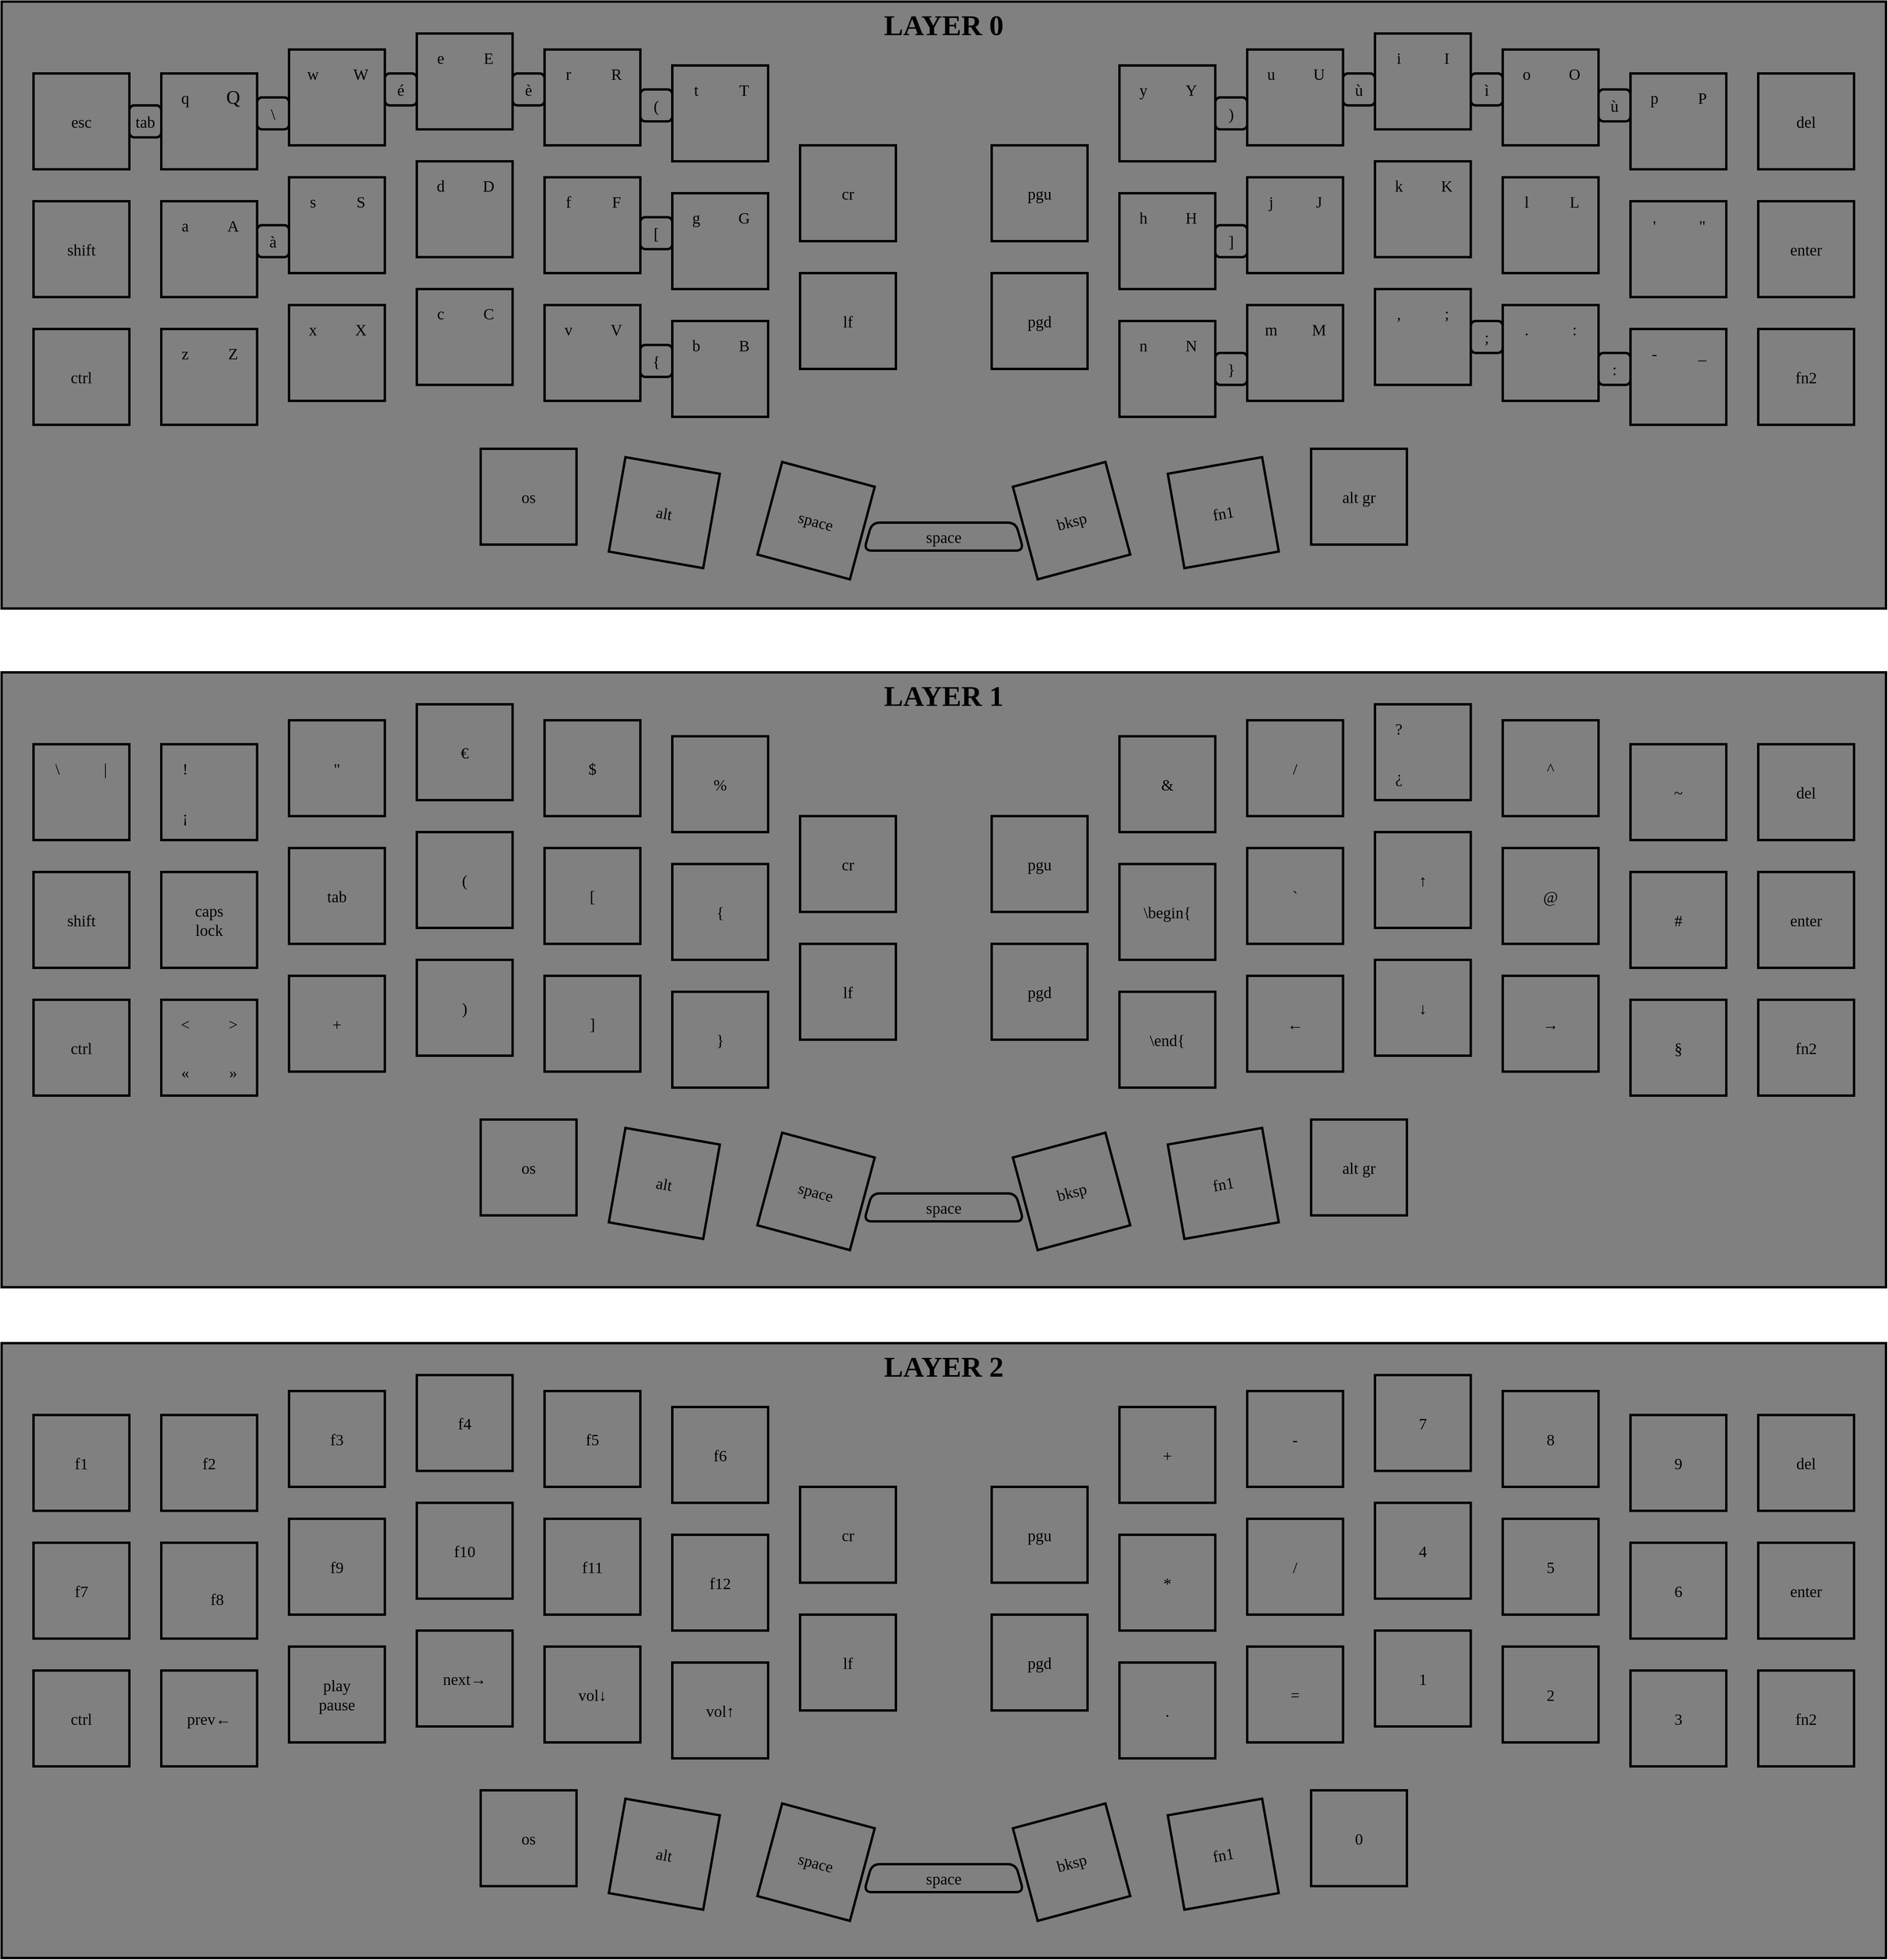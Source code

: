 <mxfile>
    <diagram id="TbKfJ7Vki0BNOf5y40k3" name="Page-1">
        <mxGraphModel dx="2353" dy="2043" grid="1" gridSize="10" guides="1" tooltips="1" connect="1" arrows="1" fold="1" page="0" pageScale="1" pageWidth="850" pageHeight="1100" background="none" math="0" shadow="0" adaptiveColors="none">
            <root>
                <mxCell id="0"/>
                <mxCell id="1" parent="0"/>
                <mxCell id="4655" value="" style="rounded=0;whiteSpace=wrap;html=1;fillColor=#808080;strokeWidth=3;strokeColor=#000000;fontColor=default;" parent="1" vertex="1">
                    <mxGeometry x="1280" y="1960" width="2360" height="770" as="geometry"/>
                </mxCell>
                <mxCell id="4654" value="" style="rounded=0;whiteSpace=wrap;html=1;fillColor=#808080;strokeWidth=3;strokeColor=#000000;fontColor=default;" parent="1" vertex="1">
                    <mxGeometry x="1280" y="1120" width="2360" height="760" as="geometry"/>
                </mxCell>
                <mxCell id="4209" value="" style="rounded=0;whiteSpace=wrap;html=1;strokeColor=#000000;strokeWidth=3;fillColor=none;fontColor=default;" parent="1" vertex="1">
                    <mxGeometry x="1800" y="1160" width="120" height="120" as="geometry"/>
                </mxCell>
                <mxCell id="4210" value="" style="rounded=0;whiteSpace=wrap;html=1;strokeColor=#000000;strokeWidth=3;fillColor=none;fontColor=default;" parent="1" vertex="1">
                    <mxGeometry x="1800" y="1320" width="120" height="120" as="geometry"/>
                </mxCell>
                <mxCell id="4212" value="" style="rounded=0;whiteSpace=wrap;html=1;strokeColor=#000000;strokeWidth=3;fillColor=none;fontColor=default;" parent="1" vertex="1">
                    <mxGeometry x="1800" y="1480" width="120" height="120" as="geometry"/>
                </mxCell>
                <mxCell id="4214" value="" style="rounded=0;whiteSpace=wrap;html=1;strokeColor=#000000;strokeWidth=3;fillColor=none;fontColor=default;" parent="1" vertex="1">
                    <mxGeometry x="1960" y="1180" width="120" height="120" as="geometry"/>
                </mxCell>
                <mxCell id="4215" value="" style="rounded=0;whiteSpace=wrap;html=1;strokeColor=#000000;strokeWidth=3;fillColor=none;fontColor=default;" parent="1" vertex="1">
                    <mxGeometry x="1960" y="1340" width="120" height="120" as="geometry"/>
                </mxCell>
                <mxCell id="4216" value="" style="rounded=0;whiteSpace=wrap;html=1;strokeColor=#000000;strokeWidth=3;fillColor=none;fontColor=default;" parent="1" vertex="1">
                    <mxGeometry x="1960" y="1500" width="120" height="120" as="geometry"/>
                </mxCell>
                <mxCell id="4218" value="" style="rounded=0;whiteSpace=wrap;html=1;strokeColor=#000000;strokeWidth=3;fillColor=none;fontColor=default;" parent="1" vertex="1">
                    <mxGeometry x="1640" y="1180" width="120" height="120" as="geometry"/>
                </mxCell>
                <mxCell id="4219" value="" style="rounded=0;whiteSpace=wrap;html=1;strokeColor=#000000;strokeWidth=3;fillColor=none;fontColor=default;" parent="1" vertex="1">
                    <mxGeometry x="1640" y="1340" width="120" height="120" as="geometry"/>
                </mxCell>
                <mxCell id="4220" value="" style="rounded=0;whiteSpace=wrap;html=1;strokeColor=#000000;strokeWidth=3;fillColor=none;fontColor=default;" parent="1" vertex="1">
                    <mxGeometry x="1640" y="1500" width="120" height="120" as="geometry"/>
                </mxCell>
                <mxCell id="4222" value="" style="rounded=0;whiteSpace=wrap;html=1;strokeColor=#000000;strokeWidth=3;fillColor=none;fontColor=default;" parent="1" vertex="1">
                    <mxGeometry x="1480" y="1210" width="120" height="120" as="geometry"/>
                </mxCell>
                <mxCell id="4223" value="" style="rounded=0;whiteSpace=wrap;html=1;strokeColor=#000000;strokeWidth=3;fillColor=none;fontColor=default;" parent="1" vertex="1">
                    <mxGeometry x="1480" y="1370" width="120" height="120" as="geometry"/>
                </mxCell>
                <mxCell id="4224" value="" style="rounded=0;whiteSpace=wrap;html=1;strokeColor=#000000;strokeWidth=3;fillColor=none;fontColor=default;" parent="1" vertex="1">
                    <mxGeometry x="1480" y="1530" width="120" height="120" as="geometry"/>
                </mxCell>
                <mxCell id="4225" value="" style="rounded=0;whiteSpace=wrap;html=1;strokeColor=#000000;strokeWidth=3;fillColor=none;fontColor=default;" parent="1" vertex="1">
                    <mxGeometry x="1320" y="1210" width="120" height="120" as="geometry"/>
                </mxCell>
                <mxCell id="4226" value="" style="rounded=0;whiteSpace=wrap;html=1;strokeColor=#000000;strokeWidth=3;fillColor=none;fontColor=default;" parent="1" vertex="1">
                    <mxGeometry x="1320" y="1370" width="120" height="120" as="geometry"/>
                </mxCell>
                <mxCell id="4227" value="" style="rounded=0;whiteSpace=wrap;html=1;strokeColor=#000000;strokeWidth=3;fillColor=none;fontColor=default;" parent="1" vertex="1">
                    <mxGeometry x="1320" y="1530" width="120" height="120" as="geometry"/>
                </mxCell>
                <mxCell id="4228" value="" style="rounded=0;whiteSpace=wrap;html=1;strokeColor=#000000;strokeWidth=3;fillColor=none;fontColor=default;" parent="1" vertex="1">
                    <mxGeometry x="2120" y="1200" width="120" height="120" as="geometry"/>
                </mxCell>
                <mxCell id="4229" value="" style="rounded=0;whiteSpace=wrap;html=1;strokeColor=#000000;strokeWidth=3;fillColor=none;fontColor=default;" parent="1" vertex="1">
                    <mxGeometry x="2120" y="1360" width="120" height="120" as="geometry"/>
                </mxCell>
                <mxCell id="4230" value="" style="rounded=0;whiteSpace=wrap;html=1;strokeColor=#000000;strokeWidth=3;fillColor=none;fontColor=default;" parent="1" vertex="1">
                    <mxGeometry x="2120" y="1520" width="120" height="120" as="geometry"/>
                </mxCell>
                <mxCell id="4231" value="" style="rounded=0;whiteSpace=wrap;html=1;strokeColor=#000000;strokeWidth=3;fillColor=none;fontColor=default;" parent="1" vertex="1">
                    <mxGeometry x="2280" y="1300" width="120" height="120" as="geometry"/>
                </mxCell>
                <mxCell id="4232" value="" style="rounded=0;whiteSpace=wrap;html=1;strokeColor=#000000;strokeWidth=3;fillColor=none;fontColor=default;" parent="1" vertex="1">
                    <mxGeometry x="2280" y="1460" width="120" height="120" as="geometry"/>
                </mxCell>
                <mxCell id="4233" value="" style="rounded=0;whiteSpace=wrap;html=1;strokeColor=#000000;strokeWidth=3;fillColor=none;fontColor=default;" parent="1" vertex="1">
                    <mxGeometry x="1880" y="1680" width="120" height="120" as="geometry"/>
                </mxCell>
                <mxCell id="4234" value="" style="rounded=0;whiteSpace=wrap;html=1;strokeColor=#000000;strokeWidth=3;fillColor=none;fontColor=default;rotation=10;" parent="1" vertex="1">
                    <mxGeometry x="2050" y="1700" width="120" height="120" as="geometry"/>
                </mxCell>
                <mxCell id="4235" value="" style="rounded=0;whiteSpace=wrap;html=1;strokeColor=#000000;strokeWidth=3;fillColor=none;fontColor=default;rotation=15;" parent="1" vertex="1">
                    <mxGeometry x="2240" y="1710" width="120" height="120" as="geometry"/>
                </mxCell>
                <mxCell id="4236" value="" style="rounded=0;whiteSpace=wrap;html=1;strokeColor=#000000;strokeWidth=3;fillColor=none;fontColor=default;flipH=1;flipV=0;" parent="1" vertex="1">
                    <mxGeometry x="3000" y="1160" width="120" height="120" as="geometry"/>
                </mxCell>
                <mxCell id="4237" value="" style="rounded=0;whiteSpace=wrap;html=1;strokeColor=#000000;strokeWidth=3;fillColor=none;fontColor=default;flipH=1;flipV=0;" parent="1" vertex="1">
                    <mxGeometry x="3000" y="1320" width="120" height="120" as="geometry"/>
                </mxCell>
                <mxCell id="4238" value="" style="rounded=0;whiteSpace=wrap;html=1;strokeColor=#000000;strokeWidth=3;fillColor=none;fontColor=default;flipH=1;flipV=0;" parent="1" vertex="1">
                    <mxGeometry x="3000" y="1480" width="120" height="120" as="geometry"/>
                </mxCell>
                <mxCell id="4239" value="" style="rounded=0;whiteSpace=wrap;html=1;strokeColor=#000000;strokeWidth=3;fillColor=none;fontColor=default;flipH=1;flipV=0;" parent="1" vertex="1">
                    <mxGeometry x="2840" y="1180" width="120" height="120" as="geometry"/>
                </mxCell>
                <mxCell id="4240" value="" style="rounded=0;whiteSpace=wrap;html=1;strokeColor=#000000;strokeWidth=3;fillColor=none;fontColor=default;flipH=1;flipV=0;" parent="1" vertex="1">
                    <mxGeometry x="2840" y="1340" width="120" height="120" as="geometry"/>
                </mxCell>
                <mxCell id="4241" value="" style="rounded=0;whiteSpace=wrap;html=1;strokeColor=#000000;strokeWidth=3;fillColor=none;fontColor=default;flipH=1;flipV=0;" parent="1" vertex="1">
                    <mxGeometry x="2840" y="1500" width="120" height="120" as="geometry"/>
                </mxCell>
                <mxCell id="4242" value="" style="rounded=0;whiteSpace=wrap;html=1;strokeColor=#000000;strokeWidth=3;fillColor=none;fontColor=default;flipH=1;flipV=0;" parent="1" vertex="1">
                    <mxGeometry x="3160" y="1180" width="120" height="120" as="geometry"/>
                </mxCell>
                <mxCell id="4243" value="" style="rounded=0;whiteSpace=wrap;html=1;strokeColor=#000000;strokeWidth=3;fillColor=none;fontColor=default;flipH=1;flipV=0;" parent="1" vertex="1">
                    <mxGeometry x="3160" y="1340" width="120" height="120" as="geometry"/>
                </mxCell>
                <mxCell id="4244" value="" style="rounded=0;whiteSpace=wrap;html=1;strokeColor=#000000;strokeWidth=3;fillColor=none;fontColor=default;flipH=1;flipV=0;" parent="1" vertex="1">
                    <mxGeometry x="3160" y="1500" width="120" height="120" as="geometry"/>
                </mxCell>
                <mxCell id="4245" value="" style="rounded=0;whiteSpace=wrap;html=1;strokeColor=#000000;strokeWidth=3;fillColor=none;fontColor=default;flipH=1;flipV=0;" parent="1" vertex="1">
                    <mxGeometry x="3480" y="1210" width="120" height="120" as="geometry"/>
                </mxCell>
                <mxCell id="4246" value="" style="rounded=0;whiteSpace=wrap;html=1;strokeColor=#000000;strokeWidth=3;fillColor=none;fontColor=default;flipH=1;flipV=0;" parent="1" vertex="1">
                    <mxGeometry x="3480" y="1370" width="120" height="120" as="geometry"/>
                </mxCell>
                <mxCell id="4247" value="" style="rounded=0;whiteSpace=wrap;html=1;strokeColor=#000000;strokeWidth=3;fillColor=none;fontColor=default;flipH=1;flipV=0;" parent="1" vertex="1">
                    <mxGeometry x="3480" y="1530" width="120" height="120" as="geometry"/>
                </mxCell>
                <mxCell id="4248" value="" style="rounded=0;whiteSpace=wrap;html=1;strokeColor=#000000;strokeWidth=3;fillColor=none;fontColor=default;flipH=1;flipV=0;" parent="1" vertex="1">
                    <mxGeometry x="3320" y="1210" width="120" height="120" as="geometry"/>
                </mxCell>
                <mxCell id="4249" value="" style="rounded=0;whiteSpace=wrap;html=1;strokeColor=#000000;strokeWidth=3;fillColor=none;fontColor=default;flipH=1;flipV=0;" parent="1" vertex="1">
                    <mxGeometry x="3320" y="1370" width="120" height="120" as="geometry"/>
                </mxCell>
                <mxCell id="4250" value="" style="rounded=0;whiteSpace=wrap;html=1;strokeColor=#000000;strokeWidth=3;fillColor=none;fontColor=default;flipH=1;flipV=0;" parent="1" vertex="1">
                    <mxGeometry x="3320" y="1530" width="120" height="120" as="geometry"/>
                </mxCell>
                <mxCell id="4251" value="" style="rounded=0;whiteSpace=wrap;html=1;strokeColor=#000000;strokeWidth=3;fillColor=none;fontColor=default;flipH=1;flipV=0;" parent="1" vertex="1">
                    <mxGeometry x="2680" y="1200" width="120" height="120" as="geometry"/>
                </mxCell>
                <mxCell id="4252" value="" style="rounded=0;whiteSpace=wrap;html=1;strokeColor=#000000;strokeWidth=3;fillColor=none;fontColor=default;flipH=1;flipV=0;" parent="1" vertex="1">
                    <mxGeometry x="2680" y="1360" width="120" height="120" as="geometry"/>
                </mxCell>
                <mxCell id="4253" value="" style="rounded=0;whiteSpace=wrap;html=1;strokeColor=#000000;strokeWidth=3;fillColor=none;fontColor=default;flipH=1;flipV=0;" parent="1" vertex="1">
                    <mxGeometry x="2680" y="1520" width="120" height="120" as="geometry"/>
                </mxCell>
                <mxCell id="4254" value="" style="rounded=0;whiteSpace=wrap;html=1;strokeColor=#000000;strokeWidth=3;fillColor=none;fontColor=default;flipH=1;flipV=0;" parent="1" vertex="1">
                    <mxGeometry x="2520" y="1300" width="120" height="120" as="geometry"/>
                </mxCell>
                <mxCell id="4255" value="" style="rounded=0;whiteSpace=wrap;html=1;strokeColor=#000000;strokeWidth=3;fillColor=none;fontColor=default;flipH=1;flipV=0;" parent="1" vertex="1">
                    <mxGeometry x="2520" y="1460" width="120" height="120" as="geometry"/>
                </mxCell>
                <mxCell id="4259" value="" style="rounded=0;whiteSpace=wrap;html=1;strokeColor=#000000;strokeWidth=3;fillColor=none;fontColor=default;flipH=1;flipV=0;" parent="1" vertex="1">
                    <mxGeometry x="2920" y="1680" width="120" height="120" as="geometry"/>
                </mxCell>
                <mxCell id="4260" value="" style="rounded=0;whiteSpace=wrap;html=1;strokeColor=#000000;strokeWidth=3;fillColor=none;fontColor=default;rotation=-10;flipH=1;flipV=0;" parent="1" vertex="1">
                    <mxGeometry x="2750" y="1700" width="120" height="120" as="geometry"/>
                </mxCell>
                <mxCell id="4261" value="" style="rounded=0;whiteSpace=wrap;html=1;strokeColor=#000000;strokeWidth=3;fillColor=none;fontColor=default;rotation=-15;flipH=1;flipV=0;" parent="1" vertex="1">
                    <mxGeometry x="2560" y="1710" width="120" height="120" as="geometry"/>
                </mxCell>
                <mxCell id="4656" value="" style="rounded=0;whiteSpace=wrap;html=1;strokeColor=#000000;strokeWidth=3;fillColor=none;fontColor=default;" parent="1" vertex="1">
                    <mxGeometry x="1800" y="2000" width="120" height="120" as="geometry"/>
                </mxCell>
                <mxCell id="4657" value="" style="rounded=0;whiteSpace=wrap;html=1;strokeColor=#000000;strokeWidth=3;fillColor=none;fontColor=default;" parent="1" vertex="1">
                    <mxGeometry x="1800" y="2160" width="120" height="120" as="geometry"/>
                </mxCell>
                <mxCell id="4658" value="" style="rounded=0;whiteSpace=wrap;html=1;strokeColor=#000000;strokeWidth=3;fillColor=none;fontColor=default;" parent="1" vertex="1">
                    <mxGeometry x="1800" y="2320" width="120" height="120" as="geometry"/>
                </mxCell>
                <mxCell id="4659" value="" style="rounded=0;whiteSpace=wrap;html=1;strokeColor=#000000;strokeWidth=3;fillColor=none;fontColor=default;" parent="1" vertex="1">
                    <mxGeometry x="1960" y="2020" width="120" height="120" as="geometry"/>
                </mxCell>
                <mxCell id="4660" value="" style="rounded=0;whiteSpace=wrap;html=1;strokeColor=#000000;strokeWidth=3;fillColor=none;fontColor=default;" parent="1" vertex="1">
                    <mxGeometry x="1960" y="2180" width="120" height="120" as="geometry"/>
                </mxCell>
                <mxCell id="4661" value="" style="rounded=0;whiteSpace=wrap;html=1;strokeColor=#000000;strokeWidth=3;fillColor=none;fontColor=default;" parent="1" vertex="1">
                    <mxGeometry x="1960" y="2340" width="120" height="120" as="geometry"/>
                </mxCell>
                <mxCell id="4662" value="" style="rounded=0;whiteSpace=wrap;html=1;strokeColor=#000000;strokeWidth=3;fillColor=none;fontColor=default;" parent="1" vertex="1">
                    <mxGeometry x="1640" y="2020" width="120" height="120" as="geometry"/>
                </mxCell>
                <mxCell id="4663" value="" style="rounded=0;whiteSpace=wrap;html=1;strokeColor=#000000;strokeWidth=3;fillColor=none;fontColor=default;" parent="1" vertex="1">
                    <mxGeometry x="1640" y="2180" width="120" height="120" as="geometry"/>
                </mxCell>
                <mxCell id="4664" value="" style="rounded=0;whiteSpace=wrap;html=1;strokeColor=#000000;strokeWidth=3;fillColor=none;fontColor=default;" parent="1" vertex="1">
                    <mxGeometry x="1640" y="2340" width="120" height="120" as="geometry"/>
                </mxCell>
                <mxCell id="4665" value="" style="rounded=0;whiteSpace=wrap;html=1;strokeColor=#000000;strokeWidth=3;fillColor=none;fontColor=default;" parent="1" vertex="1">
                    <mxGeometry x="1480" y="2050" width="120" height="120" as="geometry"/>
                </mxCell>
                <mxCell id="4666" value="" style="rounded=0;whiteSpace=wrap;html=1;strokeColor=#000000;strokeWidth=3;fillColor=none;fontColor=default;" parent="1" vertex="1">
                    <mxGeometry x="1480" y="2210" width="120" height="120" as="geometry"/>
                </mxCell>
                <mxCell id="4667" value="" style="rounded=0;whiteSpace=wrap;html=1;strokeColor=#000000;strokeWidth=3;fillColor=none;fontColor=default;" parent="1" vertex="1">
                    <mxGeometry x="1480" y="2370" width="120" height="120" as="geometry"/>
                </mxCell>
                <mxCell id="4668" value="" style="rounded=0;whiteSpace=wrap;html=1;strokeColor=#000000;strokeWidth=3;fillColor=none;fontColor=default;" parent="1" vertex="1">
                    <mxGeometry x="1320" y="2050" width="120" height="120" as="geometry"/>
                </mxCell>
                <mxCell id="4669" value="" style="rounded=0;whiteSpace=wrap;html=1;strokeColor=#000000;strokeWidth=3;fillColor=none;fontColor=default;" parent="1" vertex="1">
                    <mxGeometry x="1320" y="2210" width="120" height="120" as="geometry"/>
                </mxCell>
                <mxCell id="4670" value="" style="rounded=0;whiteSpace=wrap;html=1;strokeColor=#000000;strokeWidth=3;fillColor=none;fontColor=default;" parent="1" vertex="1">
                    <mxGeometry x="1320" y="2370" width="120" height="120" as="geometry"/>
                </mxCell>
                <mxCell id="4671" value="" style="rounded=0;whiteSpace=wrap;html=1;strokeColor=#000000;strokeWidth=3;fillColor=none;fontColor=default;" parent="1" vertex="1">
                    <mxGeometry x="2120" y="2040" width="120" height="120" as="geometry"/>
                </mxCell>
                <mxCell id="4672" value="" style="rounded=0;whiteSpace=wrap;html=1;strokeColor=#000000;strokeWidth=3;fillColor=none;fontColor=default;" parent="1" vertex="1">
                    <mxGeometry x="2120" y="2200" width="120" height="120" as="geometry"/>
                </mxCell>
                <mxCell id="4673" value="" style="rounded=0;whiteSpace=wrap;html=1;strokeColor=#000000;strokeWidth=3;fillColor=none;fontColor=default;" parent="1" vertex="1">
                    <mxGeometry x="2120" y="2360" width="120" height="120" as="geometry"/>
                </mxCell>
                <mxCell id="4674" value="" style="rounded=0;whiteSpace=wrap;html=1;strokeColor=#000000;strokeWidth=3;fillColor=none;fontColor=default;" parent="1" vertex="1">
                    <mxGeometry x="2280" y="2140" width="120" height="120" as="geometry"/>
                </mxCell>
                <mxCell id="4675" value="" style="rounded=0;whiteSpace=wrap;html=1;strokeColor=#000000;strokeWidth=3;fillColor=none;fontColor=default;" parent="1" vertex="1">
                    <mxGeometry x="2280" y="2300" width="120" height="120" as="geometry"/>
                </mxCell>
                <mxCell id="4676" value="" style="rounded=0;whiteSpace=wrap;html=1;strokeColor=#000000;strokeWidth=3;fillColor=none;fontColor=default;" parent="1" vertex="1">
                    <mxGeometry x="1880" y="2520" width="120" height="120" as="geometry"/>
                </mxCell>
                <mxCell id="4677" value="" style="rounded=0;whiteSpace=wrap;html=1;strokeColor=#000000;strokeWidth=3;fillColor=none;fontColor=default;rotation=10;" parent="1" vertex="1">
                    <mxGeometry x="2050" y="2540" width="120" height="120" as="geometry"/>
                </mxCell>
                <mxCell id="4678" value="" style="rounded=0;whiteSpace=wrap;html=1;strokeColor=#000000;strokeWidth=3;fillColor=none;fontColor=default;rotation=15;" parent="1" vertex="1">
                    <mxGeometry x="2240" y="2550" width="120" height="120" as="geometry"/>
                </mxCell>
                <mxCell id="4679" value="" style="rounded=0;whiteSpace=wrap;html=1;strokeColor=#000000;strokeWidth=3;fillColor=none;fontColor=default;flipH=1;flipV=0;" parent="1" vertex="1">
                    <mxGeometry x="3000" y="2000" width="120" height="120" as="geometry"/>
                </mxCell>
                <mxCell id="4680" value="" style="rounded=0;whiteSpace=wrap;html=1;strokeColor=#000000;strokeWidth=3;fillColor=none;fontColor=default;flipH=1;flipV=0;" parent="1" vertex="1">
                    <mxGeometry x="3000" y="2160" width="120" height="120" as="geometry"/>
                </mxCell>
                <mxCell id="4681" value="" style="rounded=0;whiteSpace=wrap;html=1;strokeColor=#000000;strokeWidth=3;fillColor=none;fontColor=default;flipH=1;flipV=0;" parent="1" vertex="1">
                    <mxGeometry x="3000" y="2320" width="120" height="120" as="geometry"/>
                </mxCell>
                <mxCell id="4682" value="" style="rounded=0;whiteSpace=wrap;html=1;strokeColor=#000000;strokeWidth=3;fillColor=none;fontColor=default;flipH=1;flipV=0;" parent="1" vertex="1">
                    <mxGeometry x="2840" y="2020" width="120" height="120" as="geometry"/>
                </mxCell>
                <mxCell id="4683" value="" style="rounded=0;whiteSpace=wrap;html=1;strokeColor=#000000;strokeWidth=3;fillColor=none;fontColor=default;flipH=1;flipV=0;" parent="1" vertex="1">
                    <mxGeometry x="2840" y="2180" width="120" height="120" as="geometry"/>
                </mxCell>
                <mxCell id="4684" value="" style="rounded=0;whiteSpace=wrap;html=1;strokeColor=#000000;strokeWidth=3;fillColor=none;fontColor=default;flipH=1;flipV=0;" parent="1" vertex="1">
                    <mxGeometry x="2840" y="2340" width="120" height="120" as="geometry"/>
                </mxCell>
                <mxCell id="4685" value="" style="rounded=0;whiteSpace=wrap;html=1;strokeColor=#000000;strokeWidth=3;fillColor=none;fontColor=default;flipH=1;flipV=0;" parent="1" vertex="1">
                    <mxGeometry x="3160" y="2020" width="120" height="120" as="geometry"/>
                </mxCell>
                <mxCell id="4686" value="" style="rounded=0;whiteSpace=wrap;html=1;strokeColor=#000000;strokeWidth=3;fillColor=none;fontColor=default;flipH=1;flipV=0;" parent="1" vertex="1">
                    <mxGeometry x="3160" y="2180" width="120" height="120" as="geometry"/>
                </mxCell>
                <mxCell id="4687" value="" style="rounded=0;whiteSpace=wrap;html=1;strokeColor=#000000;strokeWidth=3;fillColor=none;fontColor=default;flipH=1;flipV=0;" parent="1" vertex="1">
                    <mxGeometry x="3160" y="2340" width="120" height="120" as="geometry"/>
                </mxCell>
                <mxCell id="4688" value="" style="rounded=0;whiteSpace=wrap;html=1;strokeColor=#000000;strokeWidth=3;fillColor=none;fontColor=default;flipH=1;flipV=0;" parent="1" vertex="1">
                    <mxGeometry x="3480" y="2050" width="120" height="120" as="geometry"/>
                </mxCell>
                <mxCell id="4689" value="" style="rounded=0;whiteSpace=wrap;html=1;strokeColor=#000000;strokeWidth=3;fillColor=none;fontColor=default;flipH=1;flipV=0;" parent="1" vertex="1">
                    <mxGeometry x="3480" y="2210" width="120" height="120" as="geometry"/>
                </mxCell>
                <mxCell id="4690" value="" style="rounded=0;whiteSpace=wrap;html=1;strokeColor=#000000;strokeWidth=3;fillColor=none;fontColor=default;flipH=1;flipV=0;" parent="1" vertex="1">
                    <mxGeometry x="3480" y="2370" width="120" height="120" as="geometry"/>
                </mxCell>
                <mxCell id="4691" value="" style="rounded=0;whiteSpace=wrap;html=1;strokeColor=#000000;strokeWidth=3;fillColor=none;fontColor=default;flipH=1;flipV=0;" parent="1" vertex="1">
                    <mxGeometry x="3320" y="2050" width="120" height="120" as="geometry"/>
                </mxCell>
                <mxCell id="4692" value="" style="rounded=0;whiteSpace=wrap;html=1;strokeColor=#000000;strokeWidth=3;fillColor=none;fontColor=default;flipH=1;flipV=0;" parent="1" vertex="1">
                    <mxGeometry x="3320" y="2210" width="120" height="120" as="geometry"/>
                </mxCell>
                <mxCell id="4693" value="" style="rounded=0;whiteSpace=wrap;html=1;strokeColor=#000000;strokeWidth=3;fillColor=none;fontColor=default;flipH=1;flipV=0;" parent="1" vertex="1">
                    <mxGeometry x="3320" y="2370" width="120" height="120" as="geometry"/>
                </mxCell>
                <mxCell id="4694" value="" style="rounded=0;whiteSpace=wrap;html=1;strokeColor=#000000;strokeWidth=3;fillColor=none;fontColor=default;flipH=1;flipV=0;" parent="1" vertex="1">
                    <mxGeometry x="2680" y="2040" width="120" height="120" as="geometry"/>
                </mxCell>
                <mxCell id="4695" value="" style="rounded=0;whiteSpace=wrap;html=1;strokeColor=#000000;strokeWidth=3;fillColor=none;fontColor=default;flipH=1;flipV=0;" parent="1" vertex="1">
                    <mxGeometry x="2680" y="2200" width="120" height="120" as="geometry"/>
                </mxCell>
                <mxCell id="4696" value="" style="rounded=0;whiteSpace=wrap;html=1;strokeColor=#000000;strokeWidth=3;fillColor=none;fontColor=default;flipH=1;flipV=0;" parent="1" vertex="1">
                    <mxGeometry x="2680" y="2360" width="120" height="120" as="geometry"/>
                </mxCell>
                <mxCell id="4697" value="" style="rounded=0;whiteSpace=wrap;html=1;strokeColor=#000000;strokeWidth=3;fillColor=none;fontColor=default;flipH=1;flipV=0;" parent="1" vertex="1">
                    <mxGeometry x="2520" y="2140" width="120" height="120" as="geometry"/>
                </mxCell>
                <mxCell id="4698" value="" style="rounded=0;whiteSpace=wrap;html=1;strokeColor=#000000;strokeWidth=3;fillColor=none;fontColor=default;flipH=1;flipV=0;" parent="1" vertex="1">
                    <mxGeometry x="2520" y="2300" width="120" height="120" as="geometry"/>
                </mxCell>
                <mxCell id="4699" value="" style="rounded=0;whiteSpace=wrap;html=1;strokeColor=#000000;strokeWidth=3;fillColor=none;fontColor=default;flipH=1;flipV=0;" parent="1" vertex="1">
                    <mxGeometry x="2920" y="2520" width="120" height="120" as="geometry"/>
                </mxCell>
                <mxCell id="4700" value="" style="rounded=0;whiteSpace=wrap;html=1;strokeColor=#000000;strokeWidth=3;fillColor=none;fontColor=default;rotation=-10;flipH=1;flipV=0;" parent="1" vertex="1">
                    <mxGeometry x="2750" y="2540" width="120" height="120" as="geometry"/>
                </mxCell>
                <mxCell id="4701" value="" style="rounded=0;whiteSpace=wrap;html=1;strokeColor=#000000;strokeWidth=3;fillColor=none;fontColor=default;rotation=-15;flipH=1;flipV=0;" parent="1" vertex="1">
                    <mxGeometry x="2560" y="2550" width="120" height="120" as="geometry"/>
                </mxCell>
                <mxCell id="4702" value="" style="rounded=0;whiteSpace=wrap;html=1;fillColor=#808080;strokeWidth=3;strokeColor=#000000;fontColor=default;" parent="1" vertex="1">
                    <mxGeometry x="1280" y="2800" width="2360" height="770" as="geometry"/>
                </mxCell>
                <mxCell id="4703" value="" style="rounded=0;whiteSpace=wrap;html=1;strokeColor=#000000;strokeWidth=3;fillColor=none;fontColor=default;" parent="1" vertex="1">
                    <mxGeometry x="1800" y="2840" width="120" height="120" as="geometry"/>
                </mxCell>
                <mxCell id="4704" value="" style="rounded=0;whiteSpace=wrap;html=1;strokeColor=#000000;strokeWidth=3;fillColor=none;fontColor=default;" parent="1" vertex="1">
                    <mxGeometry x="1800" y="3000" width="120" height="120" as="geometry"/>
                </mxCell>
                <mxCell id="4705" value="" style="rounded=0;whiteSpace=wrap;html=1;strokeColor=#000000;strokeWidth=3;fillColor=none;fontColor=default;" parent="1" vertex="1">
                    <mxGeometry x="1800" y="3160" width="120" height="120" as="geometry"/>
                </mxCell>
                <mxCell id="4706" value="" style="rounded=0;whiteSpace=wrap;html=1;strokeColor=#000000;strokeWidth=3;fillColor=none;fontColor=default;" parent="1" vertex="1">
                    <mxGeometry x="1960" y="2860" width="120" height="120" as="geometry"/>
                </mxCell>
                <mxCell id="4707" value="" style="rounded=0;whiteSpace=wrap;html=1;strokeColor=#000000;strokeWidth=3;fillColor=none;fontColor=default;" parent="1" vertex="1">
                    <mxGeometry x="1960" y="3020" width="120" height="120" as="geometry"/>
                </mxCell>
                <mxCell id="4708" value="" style="rounded=0;whiteSpace=wrap;html=1;strokeColor=#000000;strokeWidth=3;fillColor=none;fontColor=default;" parent="1" vertex="1">
                    <mxGeometry x="1960" y="3180" width="120" height="120" as="geometry"/>
                </mxCell>
                <mxCell id="4709" value="" style="rounded=0;whiteSpace=wrap;html=1;strokeColor=#000000;strokeWidth=3;fillColor=none;fontColor=default;" parent="1" vertex="1">
                    <mxGeometry x="1640" y="2860" width="120" height="120" as="geometry"/>
                </mxCell>
                <mxCell id="4710" value="" style="rounded=0;whiteSpace=wrap;html=1;strokeColor=#000000;strokeWidth=3;fillColor=none;fontColor=default;" parent="1" vertex="1">
                    <mxGeometry x="1640" y="3020" width="120" height="120" as="geometry"/>
                </mxCell>
                <mxCell id="4711" value="" style="rounded=0;whiteSpace=wrap;html=1;strokeColor=#000000;strokeWidth=3;fillColor=none;fontColor=default;" parent="1" vertex="1">
                    <mxGeometry x="1640" y="3180" width="120" height="120" as="geometry"/>
                </mxCell>
                <mxCell id="4712" value="" style="rounded=0;whiteSpace=wrap;html=1;strokeColor=#000000;strokeWidth=3;fillColor=none;fontColor=default;" parent="1" vertex="1">
                    <mxGeometry x="1480" y="2890" width="120" height="120" as="geometry"/>
                </mxCell>
                <mxCell id="4713" value="" style="rounded=0;whiteSpace=wrap;html=1;strokeColor=#000000;strokeWidth=3;fillColor=none;fontColor=default;" parent="1" vertex="1">
                    <mxGeometry x="1480" y="3050" width="120" height="120" as="geometry"/>
                </mxCell>
                <mxCell id="4714" value="" style="rounded=0;whiteSpace=wrap;html=1;strokeColor=#000000;strokeWidth=3;fillColor=none;fontColor=default;" parent="1" vertex="1">
                    <mxGeometry x="1480" y="3210" width="120" height="120" as="geometry"/>
                </mxCell>
                <mxCell id="4715" value="" style="rounded=0;whiteSpace=wrap;html=1;strokeColor=#000000;strokeWidth=3;fillColor=none;fontColor=default;" parent="1" vertex="1">
                    <mxGeometry x="1320" y="2890" width="120" height="120" as="geometry"/>
                </mxCell>
                <mxCell id="4716" value="" style="rounded=0;whiteSpace=wrap;html=1;strokeColor=#000000;strokeWidth=3;fillColor=none;fontColor=default;" parent="1" vertex="1">
                    <mxGeometry x="1320" y="3050" width="120" height="120" as="geometry"/>
                </mxCell>
                <mxCell id="4717" value="" style="rounded=0;whiteSpace=wrap;html=1;strokeColor=#000000;strokeWidth=3;fillColor=none;fontColor=default;" parent="1" vertex="1">
                    <mxGeometry x="1320" y="3210" width="120" height="120" as="geometry"/>
                </mxCell>
                <mxCell id="4718" value="" style="rounded=0;whiteSpace=wrap;html=1;strokeColor=#000000;strokeWidth=3;fillColor=none;fontColor=default;" parent="1" vertex="1">
                    <mxGeometry x="2120" y="2880" width="120" height="120" as="geometry"/>
                </mxCell>
                <mxCell id="4719" value="" style="rounded=0;whiteSpace=wrap;html=1;strokeColor=#000000;strokeWidth=3;fillColor=none;fontColor=default;" parent="1" vertex="1">
                    <mxGeometry x="2120" y="3040" width="120" height="120" as="geometry"/>
                </mxCell>
                <mxCell id="4720" value="" style="rounded=0;whiteSpace=wrap;html=1;strokeColor=#000000;strokeWidth=3;fillColor=none;fontColor=default;" parent="1" vertex="1">
                    <mxGeometry x="2120" y="3200" width="120" height="120" as="geometry"/>
                </mxCell>
                <mxCell id="4721" value="" style="rounded=0;whiteSpace=wrap;html=1;strokeColor=#000000;strokeWidth=3;fillColor=none;fontColor=default;" parent="1" vertex="1">
                    <mxGeometry x="2280" y="2980" width="120" height="120" as="geometry"/>
                </mxCell>
                <mxCell id="4722" value="" style="rounded=0;whiteSpace=wrap;html=1;strokeColor=#000000;strokeWidth=3;fillColor=none;fontColor=default;" parent="1" vertex="1">
                    <mxGeometry x="2280" y="3140" width="120" height="120" as="geometry"/>
                </mxCell>
                <mxCell id="4723" value="" style="rounded=0;whiteSpace=wrap;html=1;strokeColor=#000000;strokeWidth=3;fillColor=none;fontColor=default;" parent="1" vertex="1">
                    <mxGeometry x="1880" y="3360" width="120" height="120" as="geometry"/>
                </mxCell>
                <mxCell id="4724" value="" style="rounded=0;whiteSpace=wrap;html=1;strokeColor=#000000;strokeWidth=3;fillColor=none;fontColor=default;rotation=10;" parent="1" vertex="1">
                    <mxGeometry x="2050" y="3380" width="120" height="120" as="geometry"/>
                </mxCell>
                <mxCell id="4725" value="" style="rounded=0;whiteSpace=wrap;html=1;strokeColor=#000000;strokeWidth=3;fillColor=none;fontColor=default;rotation=15;" parent="1" vertex="1">
                    <mxGeometry x="2240" y="3390" width="120" height="120" as="geometry"/>
                </mxCell>
                <mxCell id="4726" value="" style="rounded=0;whiteSpace=wrap;html=1;strokeColor=#000000;strokeWidth=3;fillColor=none;fontColor=default;flipH=1;flipV=0;" parent="1" vertex="1">
                    <mxGeometry x="3000" y="2840" width="120" height="120" as="geometry"/>
                </mxCell>
                <mxCell id="4727" value="" style="rounded=0;whiteSpace=wrap;html=1;strokeColor=#000000;strokeWidth=3;fillColor=none;fontColor=default;flipH=1;flipV=0;" parent="1" vertex="1">
                    <mxGeometry x="3000" y="3000" width="120" height="120" as="geometry"/>
                </mxCell>
                <mxCell id="4728" value="" style="rounded=0;whiteSpace=wrap;html=1;strokeColor=#000000;strokeWidth=3;fillColor=none;fontColor=default;flipH=1;flipV=0;" parent="1" vertex="1">
                    <mxGeometry x="3000" y="3160" width="120" height="120" as="geometry"/>
                </mxCell>
                <mxCell id="4729" value="" style="rounded=0;whiteSpace=wrap;html=1;strokeColor=#000000;strokeWidth=3;fillColor=none;fontColor=default;flipH=1;flipV=0;" parent="1" vertex="1">
                    <mxGeometry x="2840" y="2860" width="120" height="120" as="geometry"/>
                </mxCell>
                <mxCell id="4730" value="" style="rounded=0;whiteSpace=wrap;html=1;strokeColor=#000000;strokeWidth=3;fillColor=none;fontColor=default;flipH=1;flipV=0;" parent="1" vertex="1">
                    <mxGeometry x="2840" y="3020" width="120" height="120" as="geometry"/>
                </mxCell>
                <mxCell id="4731" value="" style="rounded=0;whiteSpace=wrap;html=1;strokeColor=#000000;strokeWidth=3;fillColor=none;fontColor=default;flipH=1;flipV=0;" parent="1" vertex="1">
                    <mxGeometry x="2840" y="3180" width="120" height="120" as="geometry"/>
                </mxCell>
                <mxCell id="4732" value="" style="rounded=0;whiteSpace=wrap;html=1;strokeColor=#000000;strokeWidth=3;fillColor=none;fontColor=default;flipH=1;flipV=0;" parent="1" vertex="1">
                    <mxGeometry x="3160" y="2860" width="120" height="120" as="geometry"/>
                </mxCell>
                <mxCell id="4733" value="" style="rounded=0;whiteSpace=wrap;html=1;strokeColor=#000000;strokeWidth=3;fillColor=none;fontColor=default;flipH=1;flipV=0;" parent="1" vertex="1">
                    <mxGeometry x="3160" y="3020" width="120" height="120" as="geometry"/>
                </mxCell>
                <mxCell id="4734" value="" style="rounded=0;whiteSpace=wrap;html=1;strokeColor=#000000;strokeWidth=3;fillColor=none;fontColor=default;flipH=1;flipV=0;" parent="1" vertex="1">
                    <mxGeometry x="3160" y="3180" width="120" height="120" as="geometry"/>
                </mxCell>
                <mxCell id="4735" value="" style="rounded=0;whiteSpace=wrap;html=1;strokeColor=#000000;strokeWidth=3;fillColor=none;fontColor=default;flipH=1;flipV=0;" parent="1" vertex="1">
                    <mxGeometry x="3480" y="2890" width="120" height="120" as="geometry"/>
                </mxCell>
                <mxCell id="4736" value="" style="rounded=0;whiteSpace=wrap;html=1;strokeColor=#000000;strokeWidth=3;fillColor=none;fontColor=default;flipH=1;flipV=0;" parent="1" vertex="1">
                    <mxGeometry x="3480" y="3050" width="120" height="120" as="geometry"/>
                </mxCell>
                <mxCell id="4737" value="" style="rounded=0;whiteSpace=wrap;html=1;strokeColor=#000000;strokeWidth=3;fillColor=none;fontColor=default;flipH=1;flipV=0;" parent="1" vertex="1">
                    <mxGeometry x="3480" y="3210" width="120" height="120" as="geometry"/>
                </mxCell>
                <mxCell id="4738" value="" style="rounded=0;whiteSpace=wrap;html=1;strokeColor=#000000;strokeWidth=3;fillColor=none;fontColor=default;flipH=1;flipV=0;" parent="1" vertex="1">
                    <mxGeometry x="3320" y="2890" width="120" height="120" as="geometry"/>
                </mxCell>
                <mxCell id="4739" value="" style="rounded=0;whiteSpace=wrap;html=1;strokeColor=#000000;strokeWidth=3;fillColor=none;fontColor=default;flipH=1;flipV=0;" parent="1" vertex="1">
                    <mxGeometry x="3320" y="3050" width="120" height="120" as="geometry"/>
                </mxCell>
                <mxCell id="4740" value="" style="rounded=0;whiteSpace=wrap;html=1;strokeColor=#000000;strokeWidth=3;fillColor=none;fontColor=default;flipH=1;flipV=0;" parent="1" vertex="1">
                    <mxGeometry x="3320" y="3210" width="120" height="120" as="geometry"/>
                </mxCell>
                <mxCell id="4741" value="" style="rounded=0;whiteSpace=wrap;html=1;strokeColor=#000000;strokeWidth=3;fillColor=none;fontColor=default;flipH=1;flipV=0;" parent="1" vertex="1">
                    <mxGeometry x="2680" y="2880" width="120" height="120" as="geometry"/>
                </mxCell>
                <mxCell id="4742" value="" style="rounded=0;whiteSpace=wrap;html=1;strokeColor=#000000;strokeWidth=3;fillColor=none;fontColor=default;flipH=1;flipV=0;" parent="1" vertex="1">
                    <mxGeometry x="2680" y="3040" width="120" height="120" as="geometry"/>
                </mxCell>
                <mxCell id="4743" value="" style="rounded=0;whiteSpace=wrap;html=1;strokeColor=#000000;strokeWidth=3;fillColor=none;fontColor=default;flipH=1;flipV=0;" parent="1" vertex="1">
                    <mxGeometry x="2680" y="3200" width="120" height="120" as="geometry"/>
                </mxCell>
                <mxCell id="4744" value="" style="rounded=0;whiteSpace=wrap;html=1;strokeColor=#000000;strokeWidth=3;fillColor=none;fontColor=default;flipH=1;flipV=0;" parent="1" vertex="1">
                    <mxGeometry x="2520" y="2980" width="120" height="120" as="geometry"/>
                </mxCell>
                <mxCell id="4745" value="" style="rounded=0;whiteSpace=wrap;html=1;strokeColor=#000000;strokeWidth=3;fillColor=none;fontColor=default;flipH=1;flipV=0;" parent="1" vertex="1">
                    <mxGeometry x="2520" y="3140" width="120" height="120" as="geometry"/>
                </mxCell>
                <mxCell id="4746" value="" style="rounded=0;whiteSpace=wrap;html=1;strokeColor=#000000;strokeWidth=3;fillColor=none;fontColor=default;flipH=1;flipV=0;" parent="1" vertex="1">
                    <mxGeometry x="2920" y="3360" width="120" height="120" as="geometry"/>
                </mxCell>
                <mxCell id="4747" value="" style="rounded=0;whiteSpace=wrap;html=1;strokeColor=#000000;strokeWidth=3;fillColor=none;fontColor=default;rotation=-10;flipH=1;flipV=0;" parent="1" vertex="1">
                    <mxGeometry x="2750" y="3380" width="120" height="120" as="geometry"/>
                </mxCell>
                <mxCell id="4748" value="" style="rounded=0;whiteSpace=wrap;html=1;strokeColor=#000000;strokeWidth=3;fillColor=none;fontColor=default;rotation=-15;flipH=1;flipV=0;" parent="1" vertex="1">
                    <mxGeometry x="2560" y="3390" width="120" height="120" as="geometry"/>
                </mxCell>
                <mxCell id="4760" value="&lt;font style=&quot;font-size: 20px; color: rgb(0, 0, 0);&quot;&gt;q&lt;/font&gt;" style="text;html=1;strokeColor=none;fillColor=none;align=center;verticalAlign=middle;whiteSpace=wrap;rounded=0;strokeWidth=1;fontFamily=Cascadia Code;fontColor=default;" parent="1" vertex="1">
                    <mxGeometry x="1480" y="1210" width="60" height="60" as="geometry"/>
                </mxCell>
                <mxCell id="4761" value="&lt;font style=&quot;font-size: 24px; color: rgb(0, 0, 0);&quot;&gt;Q&lt;/font&gt;" style="text;html=1;strokeColor=none;fillColor=none;align=center;verticalAlign=middle;whiteSpace=wrap;rounded=0;strokeWidth=1;fontFamily=Cascadia Code;fontColor=default;" parent="1" vertex="1">
                    <mxGeometry x="1540" y="1210" width="60" height="60" as="geometry"/>
                </mxCell>
                <mxCell id="4762" value="&lt;font style=&quot;font-size: 20px; color: rgb(0, 0, 0);&quot;&gt;a&lt;/font&gt;" style="text;html=1;strokeColor=none;fillColor=none;align=center;verticalAlign=middle;whiteSpace=wrap;rounded=0;strokeWidth=1;fontFamily=Cascadia Code;fontColor=default;" parent="1" vertex="1">
                    <mxGeometry x="1480" y="1370" width="60" height="60" as="geometry"/>
                </mxCell>
                <mxCell id="4763" value="&lt;font style=&quot;font-size: 20px; color: rgb(0, 0, 0);&quot;&gt;A&lt;/font&gt;" style="text;html=1;strokeColor=none;fillColor=none;align=center;verticalAlign=middle;whiteSpace=wrap;rounded=0;strokeWidth=1;fontFamily=Cascadia Code;fontColor=default;" parent="1" vertex="1">
                    <mxGeometry x="1540" y="1370" width="60" height="60" as="geometry"/>
                </mxCell>
                <mxCell id="4766" value="&lt;font style=&quot;font-size: 20px; color: rgb(0, 0, 0);&quot;&gt;z&lt;/font&gt;" style="text;html=1;strokeColor=none;fillColor=none;align=center;verticalAlign=middle;whiteSpace=wrap;rounded=0;strokeWidth=1;fontFamily=Cascadia Code;fontColor=default;" parent="1" vertex="1">
                    <mxGeometry x="1480" y="1530" width="60" height="60" as="geometry"/>
                </mxCell>
                <mxCell id="4767" value="&lt;font style=&quot;font-size: 20px; color: rgb(0, 0, 0);&quot;&gt;Z&lt;/font&gt;" style="text;html=1;strokeColor=none;fillColor=none;align=center;verticalAlign=middle;whiteSpace=wrap;rounded=0;strokeWidth=1;fontFamily=Cascadia Code;fontColor=default;" parent="1" vertex="1">
                    <mxGeometry x="1540" y="1530" width="60" height="60" as="geometry"/>
                </mxCell>
                <mxCell id="4768" value="&lt;font style=&quot;font-size: 20px; color: rgb(0, 0, 0);&quot;&gt;x&lt;/font&gt;" style="text;html=1;strokeColor=none;fillColor=none;align=center;verticalAlign=middle;whiteSpace=wrap;rounded=0;strokeWidth=1;fontFamily=Cascadia Code;fontColor=default;" parent="1" vertex="1">
                    <mxGeometry x="1640" y="1500" width="60" height="60" as="geometry"/>
                </mxCell>
                <mxCell id="4769" value="&lt;font style=&quot;font-size: 20px; color: rgb(0, 0, 0);&quot;&gt;X&lt;/font&gt;" style="text;html=1;strokeColor=none;fillColor=none;align=center;verticalAlign=middle;whiteSpace=wrap;rounded=0;strokeWidth=1;fontFamily=Cascadia Code;fontColor=default;" parent="1" vertex="1">
                    <mxGeometry x="1700" y="1500" width="60" height="60" as="geometry"/>
                </mxCell>
                <mxCell id="4770" value="&lt;font style=&quot;font-size: 20px; color: rgb(0, 0, 0);&quot;&gt;s&lt;/font&gt;" style="text;html=1;strokeColor=none;fillColor=none;align=center;verticalAlign=middle;whiteSpace=wrap;rounded=0;strokeWidth=1;fontFamily=Cascadia Code;fontColor=default;" parent="1" vertex="1">
                    <mxGeometry x="1640" y="1340" width="60" height="60" as="geometry"/>
                </mxCell>
                <mxCell id="4771" value="&lt;font style=&quot;font-size: 20px; color: rgb(0, 0, 0);&quot;&gt;S&lt;/font&gt;" style="text;html=1;strokeColor=none;fillColor=none;align=center;verticalAlign=middle;whiteSpace=wrap;rounded=0;strokeWidth=1;fontFamily=Cascadia Code;fontColor=default;" parent="1" vertex="1">
                    <mxGeometry x="1700" y="1340" width="60" height="60" as="geometry"/>
                </mxCell>
                <mxCell id="4772" value="&lt;font style=&quot;font-size: 20px; color: rgb(0, 0, 0);&quot;&gt;w&lt;/font&gt;" style="text;html=1;strokeColor=none;fillColor=none;align=center;verticalAlign=middle;whiteSpace=wrap;rounded=0;strokeWidth=1;fontFamily=Cascadia Code;fontColor=default;" parent="1" vertex="1">
                    <mxGeometry x="1640" y="1180" width="60" height="60" as="geometry"/>
                </mxCell>
                <mxCell id="4773" value="&lt;font style=&quot;font-size: 20px; color: rgb(0, 0, 0);&quot;&gt;W&lt;/font&gt;" style="text;html=1;strokeColor=none;fillColor=none;align=center;verticalAlign=middle;whiteSpace=wrap;rounded=0;strokeWidth=1;fontFamily=Cascadia Code;fontColor=default;" parent="1" vertex="1">
                    <mxGeometry x="1700" y="1180" width="60" height="60" as="geometry"/>
                </mxCell>
                <mxCell id="4774" value="&lt;font style=&quot;font-size: 20px; color: rgb(0, 0, 0);&quot;&gt;e&lt;/font&gt;" style="text;html=1;strokeColor=none;fillColor=none;align=center;verticalAlign=middle;whiteSpace=wrap;rounded=0;strokeWidth=1;fontFamily=Cascadia Code;fontColor=default;" parent="1" vertex="1">
                    <mxGeometry x="1800" y="1160" width="60" height="60" as="geometry"/>
                </mxCell>
                <mxCell id="4775" value="&lt;font style=&quot;font-size: 20px; color: rgb(0, 0, 0);&quot;&gt;E&lt;/font&gt;" style="text;html=1;strokeColor=none;fillColor=none;align=center;verticalAlign=middle;whiteSpace=wrap;rounded=0;strokeWidth=1;fontFamily=Cascadia Code;fontColor=default;" parent="1" vertex="1">
                    <mxGeometry x="1860" y="1160" width="60" height="60" as="geometry"/>
                </mxCell>
                <mxCell id="4778" value="&lt;font style=&quot;font-size: 20px; color: rgb(0, 0, 0);&quot;&gt;r&lt;/font&gt;" style="text;html=1;strokeColor=none;fillColor=none;align=center;verticalAlign=middle;whiteSpace=wrap;rounded=0;strokeWidth=1;fontFamily=Cascadia Code;fontColor=default;" parent="1" vertex="1">
                    <mxGeometry x="1960" y="1180" width="60" height="60" as="geometry"/>
                </mxCell>
                <mxCell id="4779" value="&lt;font style=&quot;font-size: 20px; color: rgb(0, 0, 0);&quot;&gt;R&lt;/font&gt;" style="text;html=1;strokeColor=none;fillColor=none;align=center;verticalAlign=middle;whiteSpace=wrap;rounded=0;strokeWidth=1;fontFamily=Cascadia Code;fontColor=default;" parent="1" vertex="1">
                    <mxGeometry x="2020" y="1180" width="60" height="60" as="geometry"/>
                </mxCell>
                <mxCell id="4780" value="&lt;font style=&quot;font-size: 20px; color: rgb(0, 0, 0);&quot;&gt;t&lt;/font&gt;" style="text;html=1;strokeColor=none;fillColor=none;align=center;verticalAlign=middle;whiteSpace=wrap;rounded=0;strokeWidth=1;fontFamily=Cascadia Code;fontColor=default;" parent="1" vertex="1">
                    <mxGeometry x="2120" y="1200" width="60" height="60" as="geometry"/>
                </mxCell>
                <mxCell id="4782" value="&lt;font style=&quot;font-size: 20px; color: rgb(0, 0, 0);&quot;&gt;T&lt;/font&gt;" style="text;html=1;strokeColor=none;fillColor=none;align=center;verticalAlign=middle;whiteSpace=wrap;rounded=0;strokeWidth=1;fontFamily=Cascadia Code;fontColor=default;" parent="1" vertex="1">
                    <mxGeometry x="2180" y="1200" width="60" height="60" as="geometry"/>
                </mxCell>
                <mxCell id="4783" value="&lt;font style=&quot;font-size: 20px; color: rgb(0, 0, 0);&quot;&gt;d&lt;/font&gt;" style="text;html=1;strokeColor=none;fillColor=none;align=center;verticalAlign=middle;whiteSpace=wrap;rounded=0;strokeWidth=1;fontFamily=Cascadia Code;fontColor=default;" parent="1" vertex="1">
                    <mxGeometry x="1800" y="1320" width="60" height="60" as="geometry"/>
                </mxCell>
                <mxCell id="4784" value="&lt;font style=&quot;font-size: 20px; color: rgb(0, 0, 0);&quot;&gt;D&lt;/font&gt;" style="text;html=1;strokeColor=none;fillColor=none;align=center;verticalAlign=middle;whiteSpace=wrap;rounded=0;strokeWidth=1;fontFamily=Cascadia Code;fontColor=default;" parent="1" vertex="1">
                    <mxGeometry x="1860" y="1320" width="60" height="60" as="geometry"/>
                </mxCell>
                <mxCell id="4785" value="&lt;font style=&quot;font-size: 20px; color: rgb(0, 0, 0);&quot;&gt;c&lt;/font&gt;" style="text;html=1;strokeColor=none;fillColor=none;align=center;verticalAlign=middle;whiteSpace=wrap;rounded=0;strokeWidth=1;fontFamily=Cascadia Code;fontColor=default;" parent="1" vertex="1">
                    <mxGeometry x="1800" y="1480" width="60" height="60" as="geometry"/>
                </mxCell>
                <mxCell id="4786" value="&lt;font style=&quot;font-size: 20px; color: rgb(0, 0, 0);&quot;&gt;C&lt;/font&gt;" style="text;html=1;strokeColor=none;fillColor=none;align=center;verticalAlign=middle;whiteSpace=wrap;rounded=0;strokeWidth=1;fontFamily=Cascadia Code;fontColor=default;" parent="1" vertex="1">
                    <mxGeometry x="1860" y="1480" width="60" height="60" as="geometry"/>
                </mxCell>
                <mxCell id="4787" value="&lt;font style=&quot;font-size: 20px; color: rgb(0, 0, 0);&quot;&gt;v&lt;/font&gt;" style="text;html=1;strokeColor=none;fillColor=none;align=center;verticalAlign=middle;whiteSpace=wrap;rounded=0;strokeWidth=1;fontFamily=Cascadia Code;fontColor=default;" parent="1" vertex="1">
                    <mxGeometry x="1960" y="1500" width="60" height="60" as="geometry"/>
                </mxCell>
                <mxCell id="4788" value="&lt;font style=&quot;font-size: 20px; color: rgb(0, 0, 0);&quot;&gt;V&lt;/font&gt;" style="text;html=1;strokeColor=none;fillColor=none;align=center;verticalAlign=middle;whiteSpace=wrap;rounded=0;strokeWidth=1;fontFamily=Cascadia Code;fontColor=default;" parent="1" vertex="1">
                    <mxGeometry x="2020" y="1500" width="60" height="60" as="geometry"/>
                </mxCell>
                <mxCell id="4789" value="&lt;font style=&quot;font-size: 20px; color: rgb(0, 0, 0);&quot;&gt;f&lt;/font&gt;" style="text;html=1;strokeColor=none;fillColor=none;align=center;verticalAlign=middle;whiteSpace=wrap;rounded=0;strokeWidth=1;fontFamily=Cascadia Code;fontColor=default;" parent="1" vertex="1">
                    <mxGeometry x="1960" y="1340" width="60" height="60" as="geometry"/>
                </mxCell>
                <mxCell id="4790" value="&lt;font style=&quot;font-size: 20px; color: rgb(0, 0, 0);&quot;&gt;F&lt;/font&gt;" style="text;html=1;strokeColor=none;fillColor=none;align=center;verticalAlign=middle;whiteSpace=wrap;rounded=0;strokeWidth=1;fontFamily=Cascadia Code;fontColor=default;" parent="1" vertex="1">
                    <mxGeometry x="2020" y="1340" width="60" height="60" as="geometry"/>
                </mxCell>
                <mxCell id="4791" value="&lt;font style=&quot;font-size: 20px; color: rgb(0, 0, 0);&quot;&gt;g&lt;/font&gt;" style="text;html=1;strokeColor=none;fillColor=none;align=center;verticalAlign=middle;whiteSpace=wrap;rounded=0;strokeWidth=1;fontFamily=Cascadia Code;fontColor=default;" parent="1" vertex="1">
                    <mxGeometry x="2120" y="1360" width="60" height="60" as="geometry"/>
                </mxCell>
                <mxCell id="4792" value="&lt;font style=&quot;font-size: 20px; color: rgb(0, 0, 0);&quot;&gt;G&lt;/font&gt;" style="text;html=1;strokeColor=none;fillColor=none;align=center;verticalAlign=middle;whiteSpace=wrap;rounded=0;strokeWidth=1;fontFamily=Cascadia Code;fontColor=default;" parent="1" vertex="1">
                    <mxGeometry x="2180" y="1360" width="60" height="60" as="geometry"/>
                </mxCell>
                <mxCell id="4793" value="&lt;font style=&quot;font-size: 20px; color: rgb(0, 0, 0);&quot;&gt;b&lt;/font&gt;" style="text;html=1;strokeColor=none;fillColor=none;align=center;verticalAlign=middle;whiteSpace=wrap;rounded=0;strokeWidth=1;fontFamily=Cascadia Code;fontColor=default;" parent="1" vertex="1">
                    <mxGeometry x="2120" y="1520" width="60" height="60" as="geometry"/>
                </mxCell>
                <mxCell id="4794" value="&lt;font style=&quot;font-size: 20px; color: rgb(0, 0, 0);&quot;&gt;B&lt;/font&gt;" style="text;html=1;strokeColor=none;fillColor=none;align=center;verticalAlign=middle;whiteSpace=wrap;rounded=0;strokeWidth=1;fontFamily=Cascadia Code;fontColor=default;" parent="1" vertex="1">
                    <mxGeometry x="2180" y="1520" width="60" height="60" as="geometry"/>
                </mxCell>
                <mxCell id="4795" value="&lt;font style=&quot;font-size: 20px; color: rgb(0, 0, 0);&quot;&gt;cr&lt;/font&gt;" style="text;html=1;strokeColor=none;fillColor=none;align=center;verticalAlign=middle;whiteSpace=wrap;rounded=0;strokeWidth=1;fontFamily=Cascadia Code;fontColor=default;" parent="1" vertex="1">
                    <mxGeometry x="2310" y="1330" width="60" height="60" as="geometry"/>
                </mxCell>
                <mxCell id="4796" value="&lt;font style=&quot;font-size: 20px; color: rgb(0, 0, 0);&quot;&gt;lf&lt;/font&gt;" style="text;html=1;strokeColor=none;fillColor=none;align=center;verticalAlign=middle;whiteSpace=wrap;rounded=0;strokeWidth=1;fontFamily=Cascadia Code;fontColor=default;" parent="1" vertex="1">
                    <mxGeometry x="2310" y="1490" width="60" height="60" as="geometry"/>
                </mxCell>
                <mxCell id="4798" value="&lt;font style=&quot;font-size: 20px; color: rgb(0, 0, 0);&quot;&gt;esc&lt;/font&gt;" style="text;html=1;strokeColor=none;fillColor=none;align=center;verticalAlign=middle;whiteSpace=wrap;rounded=0;strokeWidth=1;fontFamily=Cascadia Code;fontColor=default;" parent="1" vertex="1">
                    <mxGeometry x="1350" y="1240" width="60" height="60" as="geometry"/>
                </mxCell>
                <mxCell id="4799" value="&lt;font style=&quot;font-size: 20px; color: rgb(0, 0, 0);&quot;&gt;shift&lt;/font&gt;" style="text;html=1;strokeColor=none;fillColor=none;align=center;verticalAlign=middle;whiteSpace=wrap;rounded=0;strokeWidth=1;fontFamily=Cascadia Code;fontColor=default;" parent="1" vertex="1">
                    <mxGeometry x="1350" y="1400" width="60" height="60" as="geometry"/>
                </mxCell>
                <mxCell id="4800" value="&lt;font style=&quot;font-size: 20px; color: rgb(0, 0, 0);&quot;&gt;ctrl&lt;/font&gt;" style="text;html=1;strokeColor=none;fillColor=none;align=center;verticalAlign=middle;whiteSpace=wrap;rounded=0;strokeWidth=1;fontFamily=Cascadia Code;fontColor=default;" parent="1" vertex="1">
                    <mxGeometry x="1350" y="1560" width="60" height="60" as="geometry"/>
                </mxCell>
                <mxCell id="4801" value="&lt;font style=&quot;font-size: 20px; color: rgb(0, 0, 0);&quot;&gt;pgu&lt;/font&gt;" style="text;html=1;strokeColor=none;fillColor=none;align=center;verticalAlign=middle;whiteSpace=wrap;rounded=0;strokeWidth=1;fontFamily=Cascadia Code;fontColor=default;" parent="1" vertex="1">
                    <mxGeometry x="2550" y="1330" width="60" height="60" as="geometry"/>
                </mxCell>
                <mxCell id="4802" value="&lt;font style=&quot;font-size: 20px; color: rgb(0, 0, 0);&quot;&gt;pgd&lt;/font&gt;" style="text;html=1;strokeColor=none;fillColor=none;align=center;verticalAlign=middle;whiteSpace=wrap;rounded=0;strokeWidth=1;fontFamily=Cascadia Code;fontColor=default;" parent="1" vertex="1">
                    <mxGeometry x="2550" y="1490" width="60" height="60" as="geometry"/>
                </mxCell>
                <mxCell id="4803" value="&lt;font style=&quot;font-size: 20px; color: rgb(0, 0, 0);&quot;&gt;os&lt;/font&gt;" style="text;html=1;strokeColor=none;fillColor=none;align=center;verticalAlign=middle;whiteSpace=wrap;rounded=0;strokeWidth=1;fontFamily=Cascadia Code;fontColor=default;" parent="1" vertex="1">
                    <mxGeometry x="1910" y="1710" width="60" height="60" as="geometry"/>
                </mxCell>
                <mxCell id="4804" value="&lt;font style=&quot;font-size: 20px; color: rgb(0, 0, 0);&quot;&gt;alt&lt;/font&gt;" style="text;html=1;strokeColor=none;fillColor=none;align=center;verticalAlign=middle;whiteSpace=wrap;rounded=0;strokeWidth=1;fontFamily=Cascadia Code;fontColor=default;rotation=10;" parent="1" vertex="1">
                    <mxGeometry x="2080" y="1730" width="60" height="60" as="geometry"/>
                </mxCell>
                <mxCell id="4805" value="&lt;font style=&quot;font-size: 20px; color: rgb(0, 0, 0);&quot;&gt;space&lt;/font&gt;" style="text;html=1;strokeColor=none;fillColor=none;align=center;verticalAlign=middle;whiteSpace=wrap;rounded=0;strokeWidth=1;fontFamily=Cascadia Code;fontColor=default;rotation=15;" parent="1" vertex="1">
                    <mxGeometry x="2270" y="1740" width="60" height="60" as="geometry"/>
                </mxCell>
                <mxCell id="4806" value="&lt;font style=&quot;font-size: 20px; color: rgb(0, 0, 0);&quot;&gt;bksp&lt;/font&gt;" style="text;html=1;strokeColor=none;fillColor=none;align=center;verticalAlign=middle;whiteSpace=wrap;rounded=0;strokeWidth=1;fontFamily=Cascadia Code;fontColor=default;rotation=-15;" parent="1" vertex="1">
                    <mxGeometry x="2590" y="1740" width="60" height="60" as="geometry"/>
                </mxCell>
                <mxCell id="4807" value="&lt;font style=&quot;font-size: 20px; color: rgb(0, 0, 0);&quot;&gt;fn1&lt;/font&gt;" style="text;html=1;strokeColor=none;fillColor=none;align=center;verticalAlign=middle;whiteSpace=wrap;rounded=0;strokeWidth=1;fontFamily=Cascadia Code;fontColor=default;rotation=-10;" parent="1" vertex="1">
                    <mxGeometry x="2780" y="1730" width="60" height="60" as="geometry"/>
                </mxCell>
                <mxCell id="4808" value="&lt;font style=&quot;font-size: 20px; color: rgb(0, 0, 0);&quot;&gt;alt gr&lt;/font&gt;" style="text;html=1;strokeColor=none;fillColor=none;align=center;verticalAlign=middle;whiteSpace=wrap;rounded=0;strokeWidth=1;fontFamily=Cascadia Code;fontColor=default;rotation=0;" parent="1" vertex="1">
                    <mxGeometry x="2950" y="1710" width="60" height="60" as="geometry"/>
                </mxCell>
                <mxCell id="4809" value="&lt;font style=&quot;font-size: 20px; color: rgb(0, 0, 0);&quot;&gt;n&lt;/font&gt;" style="text;html=1;strokeColor=none;fillColor=none;align=center;verticalAlign=middle;whiteSpace=wrap;rounded=0;strokeWidth=1;fontFamily=Cascadia Code;fontColor=default;rotation=0;" parent="1" vertex="1">
                    <mxGeometry x="2680" y="1520" width="60" height="60" as="geometry"/>
                </mxCell>
                <mxCell id="4810" value="&lt;font style=&quot;font-size: 20px; color: rgb(0, 0, 0);&quot;&gt;N&lt;/font&gt;" style="text;html=1;strokeColor=none;fillColor=none;align=center;verticalAlign=middle;whiteSpace=wrap;rounded=0;strokeWidth=1;fontFamily=Cascadia Code;fontColor=default;rotation=0;" parent="1" vertex="1">
                    <mxGeometry x="2740" y="1520" width="60" height="60" as="geometry"/>
                </mxCell>
                <mxCell id="4811" value="&lt;font style=&quot;font-size: 20px; color: rgb(0, 0, 0);&quot;&gt;m&lt;/font&gt;" style="text;html=1;strokeColor=none;fillColor=none;align=center;verticalAlign=middle;whiteSpace=wrap;rounded=0;strokeWidth=1;fontFamily=Cascadia Code;fontColor=default;rotation=0;" parent="1" vertex="1">
                    <mxGeometry x="2840" y="1500" width="60" height="60" as="geometry"/>
                </mxCell>
                <mxCell id="4812" value="&lt;font style=&quot;font-size: 20px; color: rgb(0, 0, 0);&quot;&gt;M&lt;/font&gt;" style="text;html=1;strokeColor=none;fillColor=none;align=center;verticalAlign=middle;whiteSpace=wrap;rounded=0;strokeWidth=1;fontFamily=Cascadia Code;fontColor=default;rotation=0;" parent="1" vertex="1">
                    <mxGeometry x="2900" y="1500" width="60" height="60" as="geometry"/>
                </mxCell>
                <mxCell id="4813" value="&lt;font style=&quot;font-size: 20px; color: rgb(0, 0, 0);&quot;&gt;h&lt;/font&gt;" style="text;html=1;strokeColor=none;fillColor=none;align=center;verticalAlign=middle;whiteSpace=wrap;rounded=0;strokeWidth=1;fontFamily=Cascadia Code;fontColor=default;rotation=0;" parent="1" vertex="1">
                    <mxGeometry x="2680" y="1360" width="60" height="60" as="geometry"/>
                </mxCell>
                <mxCell id="4814" value="&lt;font style=&quot;font-size: 20px; color: rgb(0, 0, 0);&quot;&gt;H&lt;/font&gt;" style="text;html=1;strokeColor=none;fillColor=none;align=center;verticalAlign=middle;whiteSpace=wrap;rounded=0;strokeWidth=1;fontFamily=Cascadia Code;fontColor=default;rotation=0;" parent="1" vertex="1">
                    <mxGeometry x="2740" y="1360" width="60" height="60" as="geometry"/>
                </mxCell>
                <mxCell id="4815" value="&lt;font style=&quot;font-size: 20px; color: rgb(0, 0, 0);&quot;&gt;y&lt;/font&gt;" style="text;html=1;strokeColor=none;fillColor=none;align=center;verticalAlign=middle;whiteSpace=wrap;rounded=0;strokeWidth=1;fontFamily=Cascadia Code;fontColor=default;rotation=0;" parent="1" vertex="1">
                    <mxGeometry x="2680" y="1200" width="60" height="60" as="geometry"/>
                </mxCell>
                <mxCell id="4816" value="&lt;font style=&quot;font-size: 20px; color: rgb(0, 0, 0);&quot;&gt;Y&lt;/font&gt;" style="text;html=1;strokeColor=none;fillColor=none;align=center;verticalAlign=middle;whiteSpace=wrap;rounded=0;strokeWidth=1;fontFamily=Cascadia Code;fontColor=default;rotation=0;" parent="1" vertex="1">
                    <mxGeometry x="2740" y="1200" width="60" height="60" as="geometry"/>
                </mxCell>
                <mxCell id="4817" value="&lt;font style=&quot;font-size: 20px; color: rgb(0, 0, 0);&quot;&gt;i&lt;/font&gt;" style="text;html=1;strokeColor=none;fillColor=none;align=center;verticalAlign=middle;whiteSpace=wrap;rounded=0;strokeWidth=1;fontFamily=Cascadia Code;fontColor=default;rotation=0;" parent="1" vertex="1">
                    <mxGeometry x="3000" y="1160" width="60" height="60" as="geometry"/>
                </mxCell>
                <mxCell id="4818" value="&lt;font style=&quot;font-size: 20px; color: rgb(0, 0, 0);&quot;&gt;I&lt;/font&gt;" style="text;html=1;strokeColor=none;fillColor=none;align=center;verticalAlign=middle;whiteSpace=wrap;rounded=0;strokeWidth=1;fontFamily=Cascadia Code;fontColor=default;rotation=0;" parent="1" vertex="1">
                    <mxGeometry x="3060" y="1160" width="60" height="60" as="geometry"/>
                </mxCell>
                <mxCell id="4819" value="&lt;font style=&quot;font-size: 20px; color: rgb(0, 0, 0);&quot;&gt;u&lt;/font&gt;" style="text;html=1;strokeColor=none;fillColor=none;align=center;verticalAlign=middle;whiteSpace=wrap;rounded=0;strokeWidth=1;fontFamily=Cascadia Code;fontColor=default;rotation=0;" parent="1" vertex="1">
                    <mxGeometry x="2840" y="1180" width="60" height="60" as="geometry"/>
                </mxCell>
                <mxCell id="4820" value="&lt;font style=&quot;font-size: 20px; color: rgb(0, 0, 0);&quot;&gt;U&lt;/font&gt;" style="text;html=1;strokeColor=none;fillColor=none;align=center;verticalAlign=middle;whiteSpace=wrap;rounded=0;strokeWidth=1;fontFamily=Cascadia Code;fontColor=default;rotation=0;" parent="1" vertex="1">
                    <mxGeometry x="2900" y="1180" width="60" height="60" as="geometry"/>
                </mxCell>
                <mxCell id="4821" value="&lt;font style=&quot;font-size: 20px; color: rgb(0, 0, 0);&quot;&gt;j&lt;/font&gt;" style="text;html=1;strokeColor=none;fillColor=none;align=center;verticalAlign=middle;whiteSpace=wrap;rounded=0;strokeWidth=1;fontFamily=Cascadia Code;fontColor=default;rotation=0;" parent="1" vertex="1">
                    <mxGeometry x="2840" y="1340" width="60" height="60" as="geometry"/>
                </mxCell>
                <mxCell id="4822" value="&lt;font style=&quot;font-size: 20px; color: rgb(0, 0, 0);&quot;&gt;J&lt;/font&gt;" style="text;html=1;strokeColor=none;fillColor=none;align=center;verticalAlign=middle;whiteSpace=wrap;rounded=0;strokeWidth=1;fontFamily=Cascadia Code;fontColor=default;rotation=0;" parent="1" vertex="1">
                    <mxGeometry x="2900" y="1340" width="60" height="60" as="geometry"/>
                </mxCell>
                <mxCell id="4823" value="&lt;font style=&quot;font-size: 20px; color: rgb(0, 0, 0);&quot;&gt;k&lt;/font&gt;" style="text;html=1;strokeColor=none;fillColor=none;align=center;verticalAlign=middle;whiteSpace=wrap;rounded=0;strokeWidth=1;fontFamily=Cascadia Code;fontColor=default;rotation=0;" parent="1" vertex="1">
                    <mxGeometry x="3000" y="1320" width="60" height="60" as="geometry"/>
                </mxCell>
                <mxCell id="4824" value="&lt;font style=&quot;font-size: 20px; color: rgb(0, 0, 0);&quot;&gt;K&lt;/font&gt;" style="text;html=1;strokeColor=none;fillColor=none;align=center;verticalAlign=middle;whiteSpace=wrap;rounded=0;strokeWidth=1;fontFamily=Cascadia Code;fontColor=default;rotation=0;" parent="1" vertex="1">
                    <mxGeometry x="3060" y="1320" width="60" height="60" as="geometry"/>
                </mxCell>
                <mxCell id="4825" value="&lt;font style=&quot;font-size: 20px; color: rgb(0, 0, 0);&quot;&gt;o&lt;/font&gt;" style="text;html=1;strokeColor=none;fillColor=none;align=center;verticalAlign=middle;whiteSpace=wrap;rounded=0;strokeWidth=1;fontFamily=Cascadia Code;fontColor=default;rotation=0;" parent="1" vertex="1">
                    <mxGeometry x="3160" y="1180" width="60" height="60" as="geometry"/>
                </mxCell>
                <mxCell id="4826" value="&lt;font style=&quot;font-size: 20px; color: rgb(0, 0, 0);&quot;&gt;O&lt;/font&gt;" style="text;html=1;strokeColor=none;fillColor=none;align=center;verticalAlign=middle;whiteSpace=wrap;rounded=0;strokeWidth=1;fontFamily=Cascadia Code;fontColor=default;rotation=0;" parent="1" vertex="1">
                    <mxGeometry x="3220" y="1180" width="60" height="60" as="geometry"/>
                </mxCell>
                <mxCell id="4827" value="&lt;font style=&quot;font-size: 20px; color: rgb(0, 0, 0);&quot;&gt;p&lt;/font&gt;" style="text;html=1;strokeColor=none;fillColor=none;align=center;verticalAlign=middle;whiteSpace=wrap;rounded=0;strokeWidth=1;fontFamily=Cascadia Code;fontColor=default;rotation=0;" parent="1" vertex="1">
                    <mxGeometry x="3320" y="1210" width="60" height="60" as="geometry"/>
                </mxCell>
                <mxCell id="4828" value="&lt;font style=&quot;font-size: 20px; color: rgb(0, 0, 0);&quot;&gt;P&lt;/font&gt;" style="text;html=1;strokeColor=none;fillColor=none;align=center;verticalAlign=middle;whiteSpace=wrap;rounded=0;strokeWidth=1;fontFamily=Cascadia Code;fontColor=default;rotation=0;" parent="1" vertex="1">
                    <mxGeometry x="3380" y="1210" width="60" height="60" as="geometry"/>
                </mxCell>
                <mxCell id="4835" value="" style="rounded=1;whiteSpace=wrap;html=1;strokeColor=#000000;strokeWidth=3;fillColor=none;fontColor=default;" parent="1" vertex="1">
                    <mxGeometry x="2080" y="1230" width="40" height="40" as="geometry"/>
                </mxCell>
                <mxCell id="4836" value="&lt;font style=&quot;font-size: 20px; color: rgb(0, 0, 0);&quot;&gt;(&lt;/font&gt;" style="text;html=1;strokeColor=none;fillColor=none;align=center;verticalAlign=middle;whiteSpace=wrap;rounded=0;strokeWidth=1;fontFamily=Cascadia Code;fontColor=default;" parent="1" vertex="1">
                    <mxGeometry x="2090" y="1240" width="20" height="20" as="geometry"/>
                </mxCell>
                <mxCell id="4837" value="" style="rounded=1;whiteSpace=wrap;html=1;strokeColor=#000000;strokeWidth=3;fillColor=none;fontColor=default;" parent="1" vertex="1">
                    <mxGeometry x="2080" y="1390" width="40" height="40" as="geometry"/>
                </mxCell>
                <mxCell id="4838" value="&lt;font style=&quot;font-size: 20px; color: rgb(0, 0, 0);&quot;&gt;[&lt;/font&gt;" style="text;html=1;strokeColor=none;fillColor=none;align=center;verticalAlign=middle;whiteSpace=wrap;rounded=0;strokeWidth=1;fontFamily=Cascadia Code;fontColor=default;" parent="1" vertex="1">
                    <mxGeometry x="2090" y="1400" width="20" height="20" as="geometry"/>
                </mxCell>
                <mxCell id="4840" value="" style="rounded=1;whiteSpace=wrap;html=1;strokeColor=#000000;strokeWidth=3;fillColor=none;fontColor=default;" parent="1" vertex="1">
                    <mxGeometry x="2080" y="1550" width="40" height="40" as="geometry"/>
                </mxCell>
                <mxCell id="4841" value="&lt;font style=&quot;font-size: 20px; color: rgb(0, 0, 0);&quot;&gt;{&lt;/font&gt;" style="text;html=1;strokeColor=none;fillColor=none;align=center;verticalAlign=middle;whiteSpace=wrap;rounded=0;strokeWidth=1;fontFamily=Cascadia Code;fontColor=default;" parent="1" vertex="1">
                    <mxGeometry x="2090" y="1560" width="20" height="20" as="geometry"/>
                </mxCell>
                <mxCell id="4842" value="" style="rounded=1;whiteSpace=wrap;html=1;strokeColor=#000000;strokeWidth=3;fillColor=none;fontColor=default;" parent="1" vertex="1">
                    <mxGeometry x="2800" y="1240" width="40" height="40" as="geometry"/>
                </mxCell>
                <mxCell id="4843" value="&lt;font style=&quot;font-size: 20px; color: rgb(0, 0, 0);&quot;&gt;)&lt;/font&gt;" style="text;html=1;strokeColor=none;fillColor=none;align=center;verticalAlign=middle;whiteSpace=wrap;rounded=0;strokeWidth=1;fontFamily=Cascadia Code;fontColor=default;" parent="1" vertex="1">
                    <mxGeometry x="2810" y="1250" width="20" height="20" as="geometry"/>
                </mxCell>
                <mxCell id="4844" value="" style="rounded=1;whiteSpace=wrap;html=1;strokeColor=#000000;strokeWidth=3;fillColor=none;fontColor=default;" parent="1" vertex="1">
                    <mxGeometry x="2800" y="1400" width="40" height="40" as="geometry"/>
                </mxCell>
                <mxCell id="4845" value="&lt;font style=&quot;font-size: 20px; color: rgb(0, 0, 0);&quot;&gt;]&lt;/font&gt;" style="text;html=1;strokeColor=none;fillColor=none;align=center;verticalAlign=middle;whiteSpace=wrap;rounded=0;strokeWidth=1;fontFamily=Cascadia Code;fontColor=default;" parent="1" vertex="1">
                    <mxGeometry x="2810" y="1410" width="20" height="20" as="geometry"/>
                </mxCell>
                <mxCell id="4846" value="" style="rounded=1;whiteSpace=wrap;html=1;strokeColor=#000000;strokeWidth=3;fillColor=none;fontColor=default;" parent="1" vertex="1">
                    <mxGeometry x="2800" y="1560" width="40" height="40" as="geometry"/>
                </mxCell>
                <mxCell id="4847" value="&lt;font style=&quot;font-size: 20px; color: rgb(0, 0, 0);&quot;&gt;}&lt;/font&gt;" style="text;html=1;strokeColor=none;fillColor=none;align=center;verticalAlign=middle;whiteSpace=wrap;rounded=0;strokeWidth=1;fontFamily=Cascadia Code;fontColor=default;" parent="1" vertex="1">
                    <mxGeometry x="2810" y="1570" width="20" height="20" as="geometry"/>
                </mxCell>
                <mxCell id="4849" value="&lt;font style=&quot;font-size: 20px; color: rgb(0, 0, 0);&quot;&gt;enter&lt;/font&gt;" style="text;html=1;strokeColor=none;fillColor=none;align=center;verticalAlign=middle;whiteSpace=wrap;rounded=0;strokeWidth=1;fontFamily=Cascadia Code;fontColor=default;rotation=0;" parent="1" vertex="1">
                    <mxGeometry x="3510" y="1400" width="60" height="60" as="geometry"/>
                </mxCell>
                <mxCell id="4850" value="&lt;font style=&quot;font-size: 20px; color: rgb(0, 0, 0);&quot;&gt;fn2&lt;/font&gt;" style="text;html=1;strokeColor=none;fillColor=none;align=center;verticalAlign=middle;whiteSpace=wrap;rounded=0;strokeWidth=1;fontFamily=Cascadia Code;fontColor=default;rotation=0;" parent="1" vertex="1">
                    <mxGeometry x="3510" y="1560" width="60" height="60" as="geometry"/>
                </mxCell>
                <mxCell id="4851" value="&lt;font style=&quot;font-size: 20px; color: rgb(0, 0, 0);&quot;&gt;l&lt;/font&gt;" style="text;html=1;strokeColor=none;fillColor=none;align=center;verticalAlign=middle;whiteSpace=wrap;rounded=0;strokeWidth=1;fontFamily=Cascadia Code;fontColor=default;rotation=0;" parent="1" vertex="1">
                    <mxGeometry x="3160" y="1340" width="60" height="60" as="geometry"/>
                </mxCell>
                <mxCell id="4852" value="&lt;font style=&quot;font-size: 20px; color: rgb(0, 0, 0);&quot;&gt;L&lt;/font&gt;" style="text;html=1;strokeColor=none;fillColor=none;align=center;verticalAlign=middle;whiteSpace=wrap;rounded=0;strokeWidth=1;fontFamily=Cascadia Code;fontColor=default;rotation=0;" parent="1" vertex="1">
                    <mxGeometry x="3220" y="1340" width="60" height="60" as="geometry"/>
                </mxCell>
                <mxCell id="4861" value="&lt;font style=&quot;font-size: 20px; color: rgb(0, 0, 0);&quot;&gt;,&lt;/font&gt;" style="text;html=1;strokeColor=none;fillColor=none;align=center;verticalAlign=middle;whiteSpace=wrap;rounded=0;strokeWidth=1;fontFamily=Cascadia Code;fontColor=default;rotation=0;" parent="1" vertex="1">
                    <mxGeometry x="3000" y="1480" width="60" height="60" as="geometry"/>
                </mxCell>
                <mxCell id="4862" value="&lt;font style=&quot;font-size: 20px; color: rgb(0, 0, 0);&quot;&gt;;&lt;/font&gt;" style="text;html=1;strokeColor=none;fillColor=none;align=center;verticalAlign=middle;whiteSpace=wrap;rounded=0;strokeWidth=1;fontFamily=Cascadia Code;fontColor=default;rotation=0;" parent="1" vertex="1">
                    <mxGeometry x="3060" y="1480" width="60" height="60" as="geometry"/>
                </mxCell>
                <mxCell id="4863" value="&lt;font style=&quot;font-size: 20px; color: rgb(0, 0, 0);&quot;&gt;:&lt;/font&gt;" style="text;html=1;strokeColor=none;fillColor=none;align=center;verticalAlign=middle;whiteSpace=wrap;rounded=0;strokeWidth=1;fontFamily=Cascadia Code;fontColor=default;rotation=0;" parent="1" vertex="1">
                    <mxGeometry x="3220" y="1500" width="60" height="60" as="geometry"/>
                </mxCell>
                <mxCell id="4864" value="&lt;font style=&quot;font-size: 20px; color: rgb(0, 0, 0);&quot;&gt;.&lt;/font&gt;" style="text;html=1;strokeColor=none;fillColor=none;align=center;verticalAlign=middle;whiteSpace=wrap;rounded=0;strokeWidth=1;fontFamily=Cascadia Code;fontColor=default;rotation=0;" parent="1" vertex="1">
                    <mxGeometry x="3160" y="1500" width="60" height="60" as="geometry"/>
                </mxCell>
                <mxCell id="4865" value="&lt;font style=&quot;font-size: 20px; color: rgb(0, 0, 0);&quot;&gt;;&lt;/font&gt;" style="text;html=1;strokeColor=none;fillColor=none;align=center;verticalAlign=middle;whiteSpace=wrap;rounded=0;strokeWidth=1;fontFamily=Cascadia Code;fontColor=default;" parent="1" vertex="1">
                    <mxGeometry x="3130" y="1530" width="20" height="20" as="geometry"/>
                </mxCell>
                <mxCell id="5010" value="" style="edgeStyle=none;html=1;" parent="1" source="4866" target="4244" edge="1">
                    <mxGeometry relative="1" as="geometry"/>
                </mxCell>
                <mxCell id="4866" value="" style="rounded=1;whiteSpace=wrap;html=1;strokeColor=#000000;strokeWidth=3;fillColor=none;fontColor=default;" parent="1" vertex="1">
                    <mxGeometry x="3120" y="1520" width="40" height="40" as="geometry"/>
                </mxCell>
                <mxCell id="4867" value="&lt;font style=&quot;font-size: 20px; color: rgb(0, 0, 0);&quot;&gt;del&lt;/font&gt;" style="text;html=1;strokeColor=none;fillColor=none;align=center;verticalAlign=middle;whiteSpace=wrap;rounded=0;strokeWidth=1;fontFamily=Cascadia Code;fontColor=default;rotation=0;" parent="1" vertex="1">
                    <mxGeometry x="3510" y="1240" width="60" height="60" as="geometry"/>
                </mxCell>
                <mxCell id="4868" value="&lt;font style=&quot;font-size: 20px; color: rgb(0, 0, 0);&quot;&gt;&#39;&lt;/font&gt;" style="text;html=1;strokeColor=none;fillColor=none;align=center;verticalAlign=middle;whiteSpace=wrap;rounded=0;strokeWidth=1;fontFamily=Cascadia Code;fontColor=default;rotation=0;" parent="1" vertex="1">
                    <mxGeometry x="3320" y="1370" width="60" height="60" as="geometry"/>
                </mxCell>
                <mxCell id="4870" value="&lt;font style=&quot;font-size: 20px; color: rgb(0, 0, 0);&quot;&gt;-&lt;/font&gt;" style="text;html=1;strokeColor=none;fillColor=none;align=center;verticalAlign=middle;whiteSpace=wrap;rounded=0;strokeWidth=1;fontFamily=Cascadia Code;fontColor=default;rotation=0;" parent="1" vertex="1">
                    <mxGeometry x="3320" y="1530" width="60" height="60" as="geometry"/>
                </mxCell>
                <mxCell id="4871" value="&lt;font style=&quot;font-size: 20px; color: rgb(0, 0, 0);&quot;&gt;_&lt;/font&gt;" style="text;html=1;strokeColor=none;fillColor=none;align=center;verticalAlign=middle;whiteSpace=wrap;rounded=0;strokeWidth=1;fontFamily=Cascadia Code;fontColor=default;rotation=0;" parent="1" vertex="1">
                    <mxGeometry x="3380" y="1530" width="60" height="60" as="geometry"/>
                </mxCell>
                <mxCell id="4872" value="&lt;font style=&quot;font-size: 20px; color: rgb(0, 0, 0);&quot;&gt;os&lt;/font&gt;" style="text;html=1;strokeColor=none;fillColor=none;align=center;verticalAlign=middle;whiteSpace=wrap;rounded=0;strokeWidth=1;fontFamily=Cascadia Code;fontColor=default;" parent="1" vertex="1">
                    <mxGeometry x="1910" y="2550" width="60" height="60" as="geometry"/>
                </mxCell>
                <mxCell id="4873" value="&lt;font style=&quot;font-size: 20px; color: rgb(0, 0, 0);&quot;&gt;alt&lt;/font&gt;" style="text;html=1;strokeColor=none;fillColor=none;align=center;verticalAlign=middle;whiteSpace=wrap;rounded=0;strokeWidth=1;fontFamily=Cascadia Code;fontColor=default;rotation=10;" parent="1" vertex="1">
                    <mxGeometry x="2080" y="2570" width="60" height="60" as="geometry"/>
                </mxCell>
                <mxCell id="4874" value="&lt;font style=&quot;font-size: 20px; color: rgb(0, 0, 0);&quot;&gt;space&lt;/font&gt;" style="text;html=1;strokeColor=none;fillColor=none;align=center;verticalAlign=middle;whiteSpace=wrap;rounded=0;strokeWidth=1;fontFamily=Cascadia Code;fontColor=default;rotation=15;" parent="1" vertex="1">
                    <mxGeometry x="2270" y="2580" width="60" height="60" as="geometry"/>
                </mxCell>
                <mxCell id="4875" value="&lt;font style=&quot;font-size: 20px; color: rgb(0, 0, 0);&quot;&gt;bksp&lt;/font&gt;" style="text;html=1;strokeColor=none;fillColor=none;align=center;verticalAlign=middle;whiteSpace=wrap;rounded=0;strokeWidth=1;fontFamily=Cascadia Code;fontColor=default;rotation=-15;" parent="1" vertex="1">
                    <mxGeometry x="2590" y="2580" width="60" height="60" as="geometry"/>
                </mxCell>
                <mxCell id="4876" value="&lt;font style=&quot;font-size: 20px; color: rgb(0, 0, 0);&quot;&gt;fn1&lt;/font&gt;" style="text;html=1;strokeColor=none;fillColor=none;align=center;verticalAlign=middle;whiteSpace=wrap;rounded=0;strokeWidth=1;fontFamily=Cascadia Code;fontColor=default;rotation=-10;" parent="1" vertex="1">
                    <mxGeometry x="2780" y="2570" width="60" height="60" as="geometry"/>
                </mxCell>
                <mxCell id="4877" value="&lt;font style=&quot;font-size: 20px; color: rgb(0, 0, 0);&quot;&gt;alt gr&lt;/font&gt;" style="text;html=1;strokeColor=none;fillColor=none;align=center;verticalAlign=middle;whiteSpace=wrap;rounded=0;strokeWidth=1;fontFamily=Cascadia Code;fontColor=default;rotation=0;" parent="1" vertex="1">
                    <mxGeometry x="2950" y="2550" width="60" height="60" as="geometry"/>
                </mxCell>
                <mxCell id="4878" value="&lt;font style=&quot;font-size: 20px; color: rgb(0, 0, 0);&quot;&gt;pgd&lt;/font&gt;" style="text;html=1;strokeColor=none;fillColor=none;align=center;verticalAlign=middle;whiteSpace=wrap;rounded=0;strokeWidth=1;fontFamily=Cascadia Code;fontColor=default;" parent="1" vertex="1">
                    <mxGeometry x="2550" y="2330" width="60" height="60" as="geometry"/>
                </mxCell>
                <mxCell id="4879" value="&lt;font style=&quot;font-size: 20px; color: rgb(0, 0, 0);&quot;&gt;pgu&lt;/font&gt;" style="text;html=1;strokeColor=none;fillColor=none;align=center;verticalAlign=middle;whiteSpace=wrap;rounded=0;strokeWidth=1;fontFamily=Cascadia Code;fontColor=default;" parent="1" vertex="1">
                    <mxGeometry x="2550" y="2170" width="60" height="60" as="geometry"/>
                </mxCell>
                <mxCell id="4880" value="&lt;font style=&quot;font-size: 20px; color: rgb(0, 0, 0);&quot;&gt;cr&lt;/font&gt;" style="text;html=1;strokeColor=none;fillColor=none;align=center;verticalAlign=middle;whiteSpace=wrap;rounded=0;strokeWidth=1;fontFamily=Cascadia Code;fontColor=default;" parent="1" vertex="1">
                    <mxGeometry x="2310" y="2170" width="60" height="60" as="geometry"/>
                </mxCell>
                <mxCell id="4881" value="&lt;font style=&quot;font-size: 20px; color: rgb(0, 0, 0);&quot;&gt;lf&lt;/font&gt;" style="text;html=1;strokeColor=none;fillColor=none;align=center;verticalAlign=middle;whiteSpace=wrap;rounded=0;strokeWidth=1;fontFamily=Cascadia Code;fontColor=default;" parent="1" vertex="1">
                    <mxGeometry x="2310" y="2330" width="60" height="60" as="geometry"/>
                </mxCell>
                <mxCell id="4882" value="&lt;font style=&quot;font-size: 20px; color: rgb(0, 0, 0);&quot;&gt;del&lt;/font&gt;" style="text;html=1;strokeColor=none;fillColor=none;align=center;verticalAlign=middle;whiteSpace=wrap;rounded=0;strokeWidth=1;fontFamily=Cascadia Code;fontColor=default;rotation=0;" parent="1" vertex="1">
                    <mxGeometry x="3510" y="2080" width="60" height="60" as="geometry"/>
                </mxCell>
                <mxCell id="4883" value="&lt;font style=&quot;font-size: 20px; color: rgb(0, 0, 0);&quot;&gt;enter&lt;/font&gt;" style="text;html=1;strokeColor=none;fillColor=none;align=center;verticalAlign=middle;whiteSpace=wrap;rounded=0;strokeWidth=1;fontFamily=Cascadia Code;fontColor=default;rotation=0;" parent="1" vertex="1">
                    <mxGeometry x="3510" y="2240" width="60" height="60" as="geometry"/>
                </mxCell>
                <mxCell id="4884" value="&lt;font style=&quot;font-size: 20px; color: rgb(0, 0, 0);&quot;&gt;fn2&lt;/font&gt;" style="text;html=1;strokeColor=none;fillColor=none;align=center;verticalAlign=middle;whiteSpace=wrap;rounded=0;strokeWidth=1;fontFamily=Cascadia Code;fontColor=default;rotation=0;" parent="1" vertex="1">
                    <mxGeometry x="3510" y="2400" width="60" height="60" as="geometry"/>
                </mxCell>
                <mxCell id="4885" value="&lt;font style=&quot;font-size: 20px; color: rgb(0, 0, 0);&quot;&gt;ctrl&lt;/font&gt;" style="text;html=1;strokeColor=none;fillColor=none;align=center;verticalAlign=middle;whiteSpace=wrap;rounded=0;strokeWidth=1;fontFamily=Cascadia Code;fontColor=default;" parent="1" vertex="1">
                    <mxGeometry x="1350" y="2400" width="60" height="60" as="geometry"/>
                </mxCell>
                <mxCell id="4886" value="&lt;font style=&quot;font-size: 20px; color: rgb(0, 0, 0);&quot;&gt;shift&lt;/font&gt;" style="text;html=1;strokeColor=none;fillColor=none;align=center;verticalAlign=middle;whiteSpace=wrap;rounded=0;strokeWidth=1;fontFamily=Cascadia Code;fontColor=default;" parent="1" vertex="1">
                    <mxGeometry x="1350" y="2240" width="60" height="60" as="geometry"/>
                </mxCell>
                <mxCell id="4888" value="&lt;font style=&quot;font-size: 20px; color: rgb(0, 0, 0);&quot;&gt;os&lt;/font&gt;" style="text;html=1;strokeColor=none;fillColor=none;align=center;verticalAlign=middle;whiteSpace=wrap;rounded=0;strokeWidth=1;fontFamily=Cascadia Code;fontColor=default;" parent="1" vertex="1">
                    <mxGeometry x="1910" y="3390" width="60" height="60" as="geometry"/>
                </mxCell>
                <mxCell id="4889" value="&lt;font style=&quot;font-size: 20px; color: rgb(0, 0, 0);&quot;&gt;alt&lt;/font&gt;" style="text;html=1;strokeColor=none;fillColor=none;align=center;verticalAlign=middle;whiteSpace=wrap;rounded=0;strokeWidth=1;fontFamily=Cascadia Code;fontColor=default;rotation=10;" parent="1" vertex="1">
                    <mxGeometry x="2080" y="3410" width="60" height="60" as="geometry"/>
                </mxCell>
                <mxCell id="4890" value="&lt;font style=&quot;font-size: 20px; color: rgb(0, 0, 0);&quot;&gt;space&lt;/font&gt;" style="text;html=1;strokeColor=none;fillColor=none;align=center;verticalAlign=middle;whiteSpace=wrap;rounded=0;strokeWidth=1;fontFamily=Cascadia Code;fontColor=default;rotation=15;" parent="1" vertex="1">
                    <mxGeometry x="2270" y="3420" width="60" height="60" as="geometry"/>
                </mxCell>
                <mxCell id="4891" value="&lt;font style=&quot;font-size: 20px; color: rgb(0, 0, 0);&quot;&gt;bksp&lt;/font&gt;" style="text;html=1;strokeColor=none;fillColor=none;align=center;verticalAlign=middle;whiteSpace=wrap;rounded=0;strokeWidth=1;fontFamily=Cascadia Code;fontColor=default;rotation=-15;" parent="1" vertex="1">
                    <mxGeometry x="2590" y="3420" width="60" height="60" as="geometry"/>
                </mxCell>
                <mxCell id="4892" value="&lt;font style=&quot;font-size: 20px; color: rgb(0, 0, 0);&quot;&gt;fn1&lt;/font&gt;" style="text;html=1;strokeColor=none;fillColor=none;align=center;verticalAlign=middle;whiteSpace=wrap;rounded=0;strokeWidth=1;fontFamily=Cascadia Code;fontColor=default;rotation=-10;" parent="1" vertex="1">
                    <mxGeometry x="2780" y="3410" width="60" height="60" as="geometry"/>
                </mxCell>
                <mxCell id="4893" value="&lt;font style=&quot;font-size: 20px; color: rgb(0, 0, 0);&quot;&gt;0&lt;/font&gt;" style="text;html=1;strokeColor=none;fillColor=none;align=center;verticalAlign=middle;whiteSpace=wrap;rounded=0;strokeWidth=1;fontFamily=Cascadia Code;fontColor=default;rotation=0;" parent="1" vertex="1">
                    <mxGeometry x="2950" y="3390" width="60" height="60" as="geometry"/>
                </mxCell>
                <mxCell id="4894" value="&lt;font style=&quot;font-size: 20px; color: rgb(0, 0, 0);&quot;&gt;pgd&lt;/font&gt;" style="text;html=1;strokeColor=none;fillColor=none;align=center;verticalAlign=middle;whiteSpace=wrap;rounded=0;strokeWidth=1;fontFamily=Cascadia Code;fontColor=default;" parent="1" vertex="1">
                    <mxGeometry x="2550" y="3170" width="60" height="60" as="geometry"/>
                </mxCell>
                <mxCell id="4895" value="&lt;font style=&quot;font-size: 20px; color: rgb(0, 0, 0);&quot;&gt;pgu&lt;/font&gt;" style="text;html=1;strokeColor=none;fillColor=none;align=center;verticalAlign=middle;whiteSpace=wrap;rounded=0;strokeWidth=1;fontFamily=Cascadia Code;fontColor=default;" parent="1" vertex="1">
                    <mxGeometry x="2550" y="3010" width="60" height="60" as="geometry"/>
                </mxCell>
                <mxCell id="4896" value="&lt;font style=&quot;font-size: 20px; color: rgb(0, 0, 0);&quot;&gt;cr&lt;/font&gt;" style="text;html=1;strokeColor=none;fillColor=none;align=center;verticalAlign=middle;whiteSpace=wrap;rounded=0;strokeWidth=1;fontFamily=Cascadia Code;fontColor=default;" parent="1" vertex="1">
                    <mxGeometry x="2310" y="3010" width="60" height="60" as="geometry"/>
                </mxCell>
                <mxCell id="4897" value="&lt;font style=&quot;font-size: 20px; color: rgb(0, 0, 0);&quot;&gt;lf&lt;/font&gt;" style="text;html=1;strokeColor=none;fillColor=none;align=center;verticalAlign=middle;whiteSpace=wrap;rounded=0;strokeWidth=1;fontFamily=Cascadia Code;fontColor=default;" parent="1" vertex="1">
                    <mxGeometry x="2310" y="3170" width="60" height="60" as="geometry"/>
                </mxCell>
                <mxCell id="4898" value="&lt;font style=&quot;font-size: 20px; color: rgb(0, 0, 0);&quot;&gt;del&lt;/font&gt;" style="text;html=1;strokeColor=none;fillColor=none;align=center;verticalAlign=middle;whiteSpace=wrap;rounded=0;strokeWidth=1;fontFamily=Cascadia Code;fontColor=default;rotation=0;" parent="1" vertex="1">
                    <mxGeometry x="3510" y="2920" width="60" height="60" as="geometry"/>
                </mxCell>
                <mxCell id="4899" value="&lt;font style=&quot;font-size: 20px; color: rgb(0, 0, 0);&quot;&gt;enter&lt;/font&gt;" style="text;html=1;strokeColor=none;fillColor=none;align=center;verticalAlign=middle;whiteSpace=wrap;rounded=0;strokeWidth=1;fontFamily=Cascadia Code;fontColor=default;rotation=0;" parent="1" vertex="1">
                    <mxGeometry x="3510" y="3080" width="60" height="60" as="geometry"/>
                </mxCell>
                <mxCell id="4900" value="&lt;font style=&quot;font-size: 20px; color: rgb(0, 0, 0);&quot;&gt;fn2&lt;/font&gt;" style="text;html=1;strokeColor=none;fillColor=none;align=center;verticalAlign=middle;whiteSpace=wrap;rounded=0;strokeWidth=1;fontFamily=Cascadia Code;fontColor=default;rotation=0;" parent="1" vertex="1">
                    <mxGeometry x="3510" y="3240" width="60" height="60" as="geometry"/>
                </mxCell>
                <mxCell id="4901" value="&lt;font style=&quot;font-size: 20px; color: rgb(0, 0, 0);&quot;&gt;ctrl&lt;/font&gt;" style="text;html=1;strokeColor=none;fillColor=none;align=center;verticalAlign=middle;whiteSpace=wrap;rounded=0;strokeWidth=1;fontFamily=Cascadia Code;fontColor=default;" parent="1" vertex="1">
                    <mxGeometry x="1350" y="3240" width="60" height="60" as="geometry"/>
                </mxCell>
                <mxCell id="4904" value="&lt;font style=&quot;font-size: 20px; color: rgb(0, 0, 0);&quot;&gt;f1&lt;/font&gt;" style="text;html=1;strokeColor=none;fillColor=none;align=center;verticalAlign=middle;whiteSpace=wrap;rounded=0;strokeWidth=1;fontFamily=Cascadia Code;fontColor=default;" parent="1" vertex="1">
                    <mxGeometry x="1350" y="2920" width="60" height="60" as="geometry"/>
                </mxCell>
                <mxCell id="4906" value="&lt;font style=&quot;font-size: 20px; color: rgb(0, 0, 0);&quot;&gt;f2&lt;/font&gt;" style="text;html=1;strokeColor=none;fillColor=none;align=center;verticalAlign=middle;whiteSpace=wrap;rounded=0;strokeWidth=1;fontFamily=Cascadia Code;fontColor=default;" parent="1" vertex="1">
                    <mxGeometry x="1510" y="2920" width="60" height="60" as="geometry"/>
                </mxCell>
                <mxCell id="4907" value="&lt;font style=&quot;font-size: 20px; color: rgb(0, 0, 0);&quot;&gt;f3&lt;/font&gt;" style="text;html=1;strokeColor=none;fillColor=none;align=center;verticalAlign=middle;whiteSpace=wrap;rounded=0;strokeWidth=1;fontFamily=Cascadia Code;fontColor=default;" parent="1" vertex="1">
                    <mxGeometry x="1670" y="2890" width="60" height="60" as="geometry"/>
                </mxCell>
                <mxCell id="4908" value="&lt;font style=&quot;font-size: 20px; color: rgb(0, 0, 0);&quot;&gt;f4&lt;/font&gt;" style="text;html=1;strokeColor=none;fillColor=none;align=center;verticalAlign=middle;whiteSpace=wrap;rounded=0;strokeWidth=1;fontFamily=Cascadia Code;fontColor=default;" parent="1" vertex="1">
                    <mxGeometry x="1830" y="2870" width="60" height="60" as="geometry"/>
                </mxCell>
                <mxCell id="4909" value="&lt;font style=&quot;font-size: 20px; color: rgb(0, 0, 0);&quot;&gt;f5&lt;/font&gt;" style="text;html=1;strokeColor=none;fillColor=none;align=center;verticalAlign=middle;whiteSpace=wrap;rounded=0;strokeWidth=1;fontFamily=Cascadia Code;fontColor=default;" parent="1" vertex="1">
                    <mxGeometry x="1990" y="2890" width="60" height="60" as="geometry"/>
                </mxCell>
                <mxCell id="4910" value="&lt;font style=&quot;font-size: 20px; color: rgb(0, 0, 0);&quot;&gt;f6&lt;/font&gt;" style="text;html=1;strokeColor=none;fillColor=none;align=center;verticalAlign=middle;whiteSpace=wrap;rounded=0;strokeWidth=1;fontFamily=Cascadia Code;fontColor=default;" parent="1" vertex="1">
                    <mxGeometry x="2150" y="2910" width="60" height="60" as="geometry"/>
                </mxCell>
                <mxCell id="4911" value="&lt;font style=&quot;font-size: 20px; color: rgb(0, 0, 0);&quot;&gt;f12&lt;/font&gt;" style="text;html=1;strokeColor=none;fillColor=none;align=center;verticalAlign=middle;whiteSpace=wrap;rounded=0;strokeWidth=1;fontFamily=Cascadia Code;fontColor=default;" parent="1" vertex="1">
                    <mxGeometry x="2150" y="3070" width="60" height="60" as="geometry"/>
                </mxCell>
                <mxCell id="4912" value="&lt;font style=&quot;font-size: 20px; color: rgb(0, 0, 0);&quot;&gt;f11&lt;/font&gt;" style="text;html=1;strokeColor=none;fillColor=none;align=center;verticalAlign=middle;whiteSpace=wrap;rounded=0;strokeWidth=1;fontFamily=Cascadia Code;fontColor=default;" parent="1" vertex="1">
                    <mxGeometry x="1990" y="3050" width="60" height="60" as="geometry"/>
                </mxCell>
                <mxCell id="4913" value="&lt;font style=&quot;font-size: 20px; color: rgb(0, 0, 0);&quot;&gt;f10&lt;/font&gt;" style="text;html=1;strokeColor=none;fillColor=none;align=center;verticalAlign=middle;whiteSpace=wrap;rounded=0;strokeWidth=1;fontFamily=Cascadia Code;fontColor=default;" parent="1" vertex="1">
                    <mxGeometry x="1830" y="3030" width="60" height="60" as="geometry"/>
                </mxCell>
                <mxCell id="4914" value="&lt;font style=&quot;font-size: 20px; color: rgb(0, 0, 0);&quot;&gt;f9&lt;/font&gt;" style="text;html=1;strokeColor=none;fillColor=none;align=center;verticalAlign=middle;whiteSpace=wrap;rounded=0;strokeWidth=1;fontFamily=Cascadia Code;fontColor=default;" parent="1" vertex="1">
                    <mxGeometry x="1670" y="3050" width="60" height="60" as="geometry"/>
                </mxCell>
                <mxCell id="4915" value="&lt;font style=&quot;font-size: 20px; color: rgb(0, 0, 0);&quot;&gt;prev←&lt;/font&gt;" style="text;html=1;strokeColor=none;fillColor=none;align=center;verticalAlign=middle;whiteSpace=wrap;rounded=0;strokeWidth=1;fontFamily=Cascadia Code;fontColor=default;" parent="1" vertex="1">
                    <mxGeometry x="1510" y="3240" width="60" height="60" as="geometry"/>
                </mxCell>
                <mxCell id="4916" value="&lt;font style=&quot;font-size: 20px; color: rgb(0, 0, 0);&quot;&gt;f7&lt;/font&gt;" style="text;html=1;strokeColor=none;fillColor=none;align=center;verticalAlign=middle;whiteSpace=wrap;rounded=0;strokeWidth=1;fontFamily=Cascadia Code;fontColor=default;" parent="1" vertex="1">
                    <mxGeometry x="1350" y="3080" width="60" height="60" as="geometry"/>
                </mxCell>
                <mxCell id="4917" value="&lt;font style=&quot;font-size: 20px; color: rgb(0, 0, 0);&quot;&gt;f8&lt;/font&gt;" style="text;html=1;strokeColor=none;fillColor=none;align=center;verticalAlign=middle;whiteSpace=wrap;rounded=0;strokeWidth=1;fontFamily=Cascadia Code;fontColor=default;" parent="1" vertex="1">
                    <mxGeometry x="1520" y="3090" width="60" height="60" as="geometry"/>
                </mxCell>
                <mxCell id="4918" value="&lt;font style=&quot;font-size: 20px; color: rgb(0, 0, 0);&quot;&gt;play&lt;br&gt;pause&lt;/font&gt;" style="text;html=1;strokeColor=none;fillColor=none;align=center;verticalAlign=middle;whiteSpace=wrap;rounded=0;strokeWidth=1;fontFamily=Cascadia Code;fontColor=default;" parent="1" vertex="1">
                    <mxGeometry x="1670" y="3210" width="60" height="60" as="geometry"/>
                </mxCell>
                <mxCell id="4919" value="&lt;font style=&quot;font-size: 20px; color: rgb(0, 0, 0);&quot;&gt;next→&lt;/font&gt;" style="text;html=1;strokeColor=none;fillColor=none;align=center;verticalAlign=middle;whiteSpace=wrap;rounded=0;strokeWidth=1;fontFamily=Cascadia Code;fontColor=default;" parent="1" vertex="1">
                    <mxGeometry x="1830" y="3190" width="60" height="60" as="geometry"/>
                </mxCell>
                <mxCell id="4921" value="&lt;font style=&quot;font-size: 20px; color: rgb(0, 0, 0);&quot;&gt;vol↓&lt;/font&gt;" style="text;html=1;strokeColor=none;fillColor=none;align=center;verticalAlign=middle;whiteSpace=wrap;rounded=0;strokeWidth=1;fontFamily=Cascadia Code;fontColor=default;" parent="1" vertex="1">
                    <mxGeometry x="1990" y="3210" width="60" height="60" as="geometry"/>
                </mxCell>
                <mxCell id="4922" value="&lt;font style=&quot;font-size: 20px; color: rgb(0, 0, 0);&quot;&gt;vol↑&lt;/font&gt;" style="text;html=1;strokeColor=none;fillColor=none;align=center;verticalAlign=middle;whiteSpace=wrap;rounded=0;strokeWidth=1;fontFamily=Cascadia Code;fontColor=default;" parent="1" vertex="1">
                    <mxGeometry x="2150" y="3230" width="60" height="60" as="geometry"/>
                </mxCell>
                <mxCell id="4923" value="&lt;font style=&quot;font-size: 20px; color: rgb(0, 0, 0);&quot;&gt;1&lt;/font&gt;" style="text;html=1;strokeColor=none;fillColor=none;align=center;verticalAlign=middle;whiteSpace=wrap;rounded=0;strokeWidth=1;fontFamily=Cascadia Code;fontColor=default;rotation=0;" parent="1" vertex="1">
                    <mxGeometry x="3030" y="3190" width="60" height="60" as="geometry"/>
                </mxCell>
                <mxCell id="4924" value="&lt;font style=&quot;font-size: 20px; color: rgb(0, 0, 0);&quot;&gt;2&lt;/font&gt;" style="text;html=1;strokeColor=none;fillColor=none;align=center;verticalAlign=middle;whiteSpace=wrap;rounded=0;strokeWidth=1;fontFamily=Cascadia Code;fontColor=default;rotation=0;" parent="1" vertex="1">
                    <mxGeometry x="3190" y="3210" width="60" height="60" as="geometry"/>
                </mxCell>
                <mxCell id="4925" value="&lt;font style=&quot;font-size: 20px; color: rgb(0, 0, 0);&quot;&gt;3&lt;/font&gt;" style="text;html=1;strokeColor=none;fillColor=none;align=center;verticalAlign=middle;whiteSpace=wrap;rounded=0;strokeWidth=1;fontFamily=Cascadia Code;fontColor=default;rotation=0;" parent="1" vertex="1">
                    <mxGeometry x="3350" y="3240" width="60" height="60" as="geometry"/>
                </mxCell>
                <mxCell id="4926" value="&lt;font style=&quot;font-size: 20px; color: rgb(0, 0, 0);&quot;&gt;6&lt;/font&gt;" style="text;html=1;strokeColor=none;fillColor=none;align=center;verticalAlign=middle;whiteSpace=wrap;rounded=0;strokeWidth=1;fontFamily=Cascadia Code;fontColor=default;rotation=0;" parent="1" vertex="1">
                    <mxGeometry x="3350" y="3080" width="60" height="60" as="geometry"/>
                </mxCell>
                <mxCell id="4928" value="&lt;font style=&quot;font-size: 20px; color: rgb(0, 0, 0);&quot;&gt;5&lt;/font&gt;" style="text;html=1;strokeColor=none;fillColor=none;align=center;verticalAlign=middle;whiteSpace=wrap;rounded=0;strokeWidth=1;fontFamily=Cascadia Code;fontColor=default;rotation=0;" parent="1" vertex="1">
                    <mxGeometry x="3190" y="3050" width="60" height="60" as="geometry"/>
                </mxCell>
                <mxCell id="4929" value="&lt;font style=&quot;font-size: 20px; color: rgb(0, 0, 0);&quot;&gt;4&lt;/font&gt;" style="text;html=1;strokeColor=none;fillColor=none;align=center;verticalAlign=middle;whiteSpace=wrap;rounded=0;strokeWidth=1;fontFamily=Cascadia Code;fontColor=default;rotation=0;" parent="1" vertex="1">
                    <mxGeometry x="3030" y="3030" width="60" height="60" as="geometry"/>
                </mxCell>
                <mxCell id="4930" value="&lt;font style=&quot;font-size: 20px; color: rgb(0, 0, 0);&quot;&gt;7&lt;/font&gt;" style="text;html=1;strokeColor=none;fillColor=none;align=center;verticalAlign=middle;whiteSpace=wrap;rounded=0;strokeWidth=1;fontFamily=Cascadia Code;fontColor=default;rotation=0;" parent="1" vertex="1">
                    <mxGeometry x="3030" y="2870" width="60" height="60" as="geometry"/>
                </mxCell>
                <mxCell id="4931" value="&lt;font style=&quot;font-size: 20px; color: rgb(0, 0, 0);&quot;&gt;8&lt;/font&gt;" style="text;html=1;strokeColor=none;fillColor=none;align=center;verticalAlign=middle;whiteSpace=wrap;rounded=0;strokeWidth=1;fontFamily=Cascadia Code;fontColor=default;rotation=0;" parent="1" vertex="1">
                    <mxGeometry x="3190" y="2890" width="60" height="60" as="geometry"/>
                </mxCell>
                <mxCell id="4932" value="&lt;font style=&quot;font-size: 20px; color: rgb(0, 0, 0);&quot;&gt;9&lt;/font&gt;" style="text;html=1;strokeColor=none;fillColor=none;align=center;verticalAlign=middle;whiteSpace=wrap;rounded=0;strokeWidth=1;fontFamily=Cascadia Code;fontColor=default;rotation=0;" parent="1" vertex="1">
                    <mxGeometry x="3350" y="2920" width="60" height="60" as="geometry"/>
                </mxCell>
                <mxCell id="4933" value="&lt;font style=&quot;font-size: 20px; color: rgb(0, 0, 0);&quot;&gt;/&lt;/font&gt;" style="text;html=1;strokeColor=none;fillColor=none;align=center;verticalAlign=middle;whiteSpace=wrap;rounded=0;strokeWidth=1;fontFamily=Cascadia Code;fontColor=default;rotation=0;" parent="1" vertex="1">
                    <mxGeometry x="2870" y="3050" width="60" height="60" as="geometry"/>
                </mxCell>
                <mxCell id="4934" value="&lt;font style=&quot;font-size: 20px; color: rgb(0, 0, 0);&quot;&gt;=&lt;/font&gt;" style="text;html=1;strokeColor=none;fillColor=none;align=center;verticalAlign=middle;whiteSpace=wrap;rounded=0;strokeWidth=1;fontFamily=Cascadia Code;fontColor=default;rotation=0;" parent="1" vertex="1">
                    <mxGeometry x="2870" y="3210" width="60" height="60" as="geometry"/>
                </mxCell>
                <mxCell id="4935" value="&lt;font style=&quot;font-size: 20px; color: rgb(0, 0, 0);&quot;&gt;-&lt;/font&gt;" style="text;html=1;strokeColor=none;fillColor=none;align=center;verticalAlign=middle;whiteSpace=wrap;rounded=0;strokeWidth=1;fontFamily=Cascadia Code;fontColor=default;rotation=0;" parent="1" vertex="1">
                    <mxGeometry x="2870" y="2890" width="60" height="60" as="geometry"/>
                </mxCell>
                <mxCell id="4936" value="&lt;font style=&quot;font-size: 20px; color: rgb(0, 0, 0);&quot;&gt;+&lt;/font&gt;" style="text;html=1;strokeColor=none;fillColor=none;align=center;verticalAlign=middle;whiteSpace=wrap;rounded=0;strokeWidth=1;fontFamily=Cascadia Code;fontColor=default;rotation=0;" parent="1" vertex="1">
                    <mxGeometry x="2710" y="2910" width="60" height="60" as="geometry"/>
                </mxCell>
                <mxCell id="4937" value="&lt;font style=&quot;font-size: 20px; color: rgb(0, 0, 0);&quot;&gt;.&lt;/font&gt;" style="text;html=1;strokeColor=none;fillColor=none;align=center;verticalAlign=middle;whiteSpace=wrap;rounded=0;strokeWidth=1;fontFamily=Cascadia Code;fontColor=default;rotation=0;" parent="1" vertex="1">
                    <mxGeometry x="2710" y="3230" width="60" height="60" as="geometry"/>
                </mxCell>
                <mxCell id="4938" value="&lt;font style=&quot;font-size: 20px; color: rgb(0, 0, 0);&quot;&gt;*&lt;/font&gt;" style="text;html=1;strokeColor=none;fillColor=none;align=center;verticalAlign=middle;whiteSpace=wrap;rounded=0;strokeWidth=1;fontFamily=Cascadia Code;fontColor=default;rotation=0;" parent="1" vertex="1">
                    <mxGeometry x="2710" y="3070" width="60" height="60" as="geometry"/>
                </mxCell>
                <mxCell id="4939" value="&lt;font style=&quot;font-size: 20px; color: rgb(0, 0, 0);&quot;&gt;tab&lt;/font&gt;" style="text;html=1;strokeColor=none;fillColor=none;align=center;verticalAlign=middle;whiteSpace=wrap;rounded=0;strokeWidth=1;fontFamily=Cascadia Code;fontColor=default;" parent="1" vertex="1">
                    <mxGeometry x="1670" y="2210" width="60" height="60" as="geometry"/>
                </mxCell>
                <mxCell id="4940" value="&lt;font style=&quot;font-size: 20px; color: rgb(0, 0, 0);&quot;&gt;\&lt;/font&gt;" style="text;html=1;strokeColor=none;fillColor=none;align=center;verticalAlign=middle;whiteSpace=wrap;rounded=0;strokeWidth=1;fontFamily=Cascadia Code;fontColor=default;" parent="1" vertex="1">
                    <mxGeometry x="1320" y="2050" width="60" height="60" as="geometry"/>
                </mxCell>
                <mxCell id="4941" value="&lt;font style=&quot;font-size: 20px; color: rgb(0, 0, 0);&quot;&gt;|&lt;/font&gt;" style="text;html=1;strokeColor=none;fillColor=none;align=center;verticalAlign=middle;whiteSpace=wrap;rounded=0;strokeWidth=1;fontFamily=Cascadia Code;fontColor=default;" parent="1" vertex="1">
                    <mxGeometry x="1380" y="2050" width="60" height="60" as="geometry"/>
                </mxCell>
                <mxCell id="4942" value="&lt;font style=&quot;font-size: 20px; color: rgb(0, 0, 0);&quot;&gt;!&lt;/font&gt;" style="text;html=1;strokeColor=none;fillColor=none;align=center;verticalAlign=middle;whiteSpace=wrap;rounded=0;strokeWidth=1;fontFamily=Cascadia Code;fontColor=default;" parent="1" vertex="1">
                    <mxGeometry x="1480" y="2050" width="60" height="60" as="geometry"/>
                </mxCell>
                <mxCell id="4945" value="&lt;font style=&quot;font-size: 20px; color: rgb(0, 0, 0);&quot;&gt;&quot;&lt;/font&gt;" style="text;html=1;strokeColor=none;fillColor=none;align=center;verticalAlign=middle;whiteSpace=wrap;rounded=0;strokeWidth=1;fontFamily=Cascadia Code;fontColor=default;" parent="1" vertex="1">
                    <mxGeometry x="1670" y="2050" width="60" height="60" as="geometry"/>
                </mxCell>
                <mxCell id="4946" value="&lt;font style=&quot;font-size: 20px; color: rgb(0, 0, 0);&quot;&gt;€&lt;/font&gt;" style="text;html=1;strokeColor=none;fillColor=none;align=center;verticalAlign=middle;whiteSpace=wrap;rounded=0;strokeWidth=1;fontFamily=Cascadia Code;fontColor=default;" parent="1" vertex="1">
                    <mxGeometry x="1830" y="2030" width="60" height="60" as="geometry"/>
                </mxCell>
                <mxCell id="4947" value="&lt;font style=&quot;font-size: 20px; color: rgb(0, 0, 0);&quot;&gt;$&lt;/font&gt;" style="text;html=1;strokeColor=none;fillColor=none;align=center;verticalAlign=middle;whiteSpace=wrap;rounded=0;strokeWidth=1;fontFamily=Cascadia Code;fontColor=default;" parent="1" vertex="1">
                    <mxGeometry x="1990" y="2050" width="60" height="60" as="geometry"/>
                </mxCell>
                <mxCell id="4948" value="&lt;font style=&quot;font-size: 20px; color: rgb(0, 0, 0);&quot;&gt;%&lt;/font&gt;" style="text;html=1;strokeColor=none;fillColor=none;align=center;verticalAlign=middle;whiteSpace=wrap;rounded=0;strokeWidth=1;fontFamily=Cascadia Code;fontColor=default;" parent="1" vertex="1">
                    <mxGeometry x="2150" y="2070" width="60" height="60" as="geometry"/>
                </mxCell>
                <mxCell id="4949" value="&lt;font style=&quot;font-size: 20px; color: rgb(0, 0, 0);&quot;&gt;&amp;amp;&lt;/font&gt;" style="text;html=1;strokeColor=none;fillColor=none;align=center;verticalAlign=middle;whiteSpace=wrap;rounded=0;strokeWidth=1;fontFamily=Cascadia Code;fontColor=default;" parent="1" vertex="1">
                    <mxGeometry x="2710" y="2070" width="60" height="60" as="geometry"/>
                </mxCell>
                <mxCell id="4950" value="&lt;font style=&quot;font-size: 20px; color: rgb(0, 0, 0);&quot;&gt;/&lt;/font&gt;" style="text;html=1;strokeColor=none;fillColor=none;align=center;verticalAlign=middle;whiteSpace=wrap;rounded=0;strokeWidth=1;fontFamily=Cascadia Code;fontColor=default;" parent="1" vertex="1">
                    <mxGeometry x="2870" y="2050" width="60" height="60" as="geometry"/>
                </mxCell>
                <mxCell id="4951" value="&lt;font style=&quot;font-size: 20px; color: rgb(0, 0, 0);&quot;&gt;↑&lt;/font&gt;" style="text;html=1;strokeColor=none;fillColor=none;align=center;verticalAlign=middle;whiteSpace=wrap;rounded=0;strokeWidth=1;fontFamily=Cascadia Code;fontColor=default;" parent="1" vertex="1">
                    <mxGeometry x="3030" y="2190" width="60" height="60" as="geometry"/>
                </mxCell>
                <mxCell id="4952" value="&lt;font style=&quot;font-size: 20px; color: rgb(0, 0, 0);&quot;&gt;←&lt;/font&gt;" style="text;html=1;strokeColor=none;fillColor=none;align=center;verticalAlign=middle;whiteSpace=wrap;rounded=0;strokeWidth=1;fontFamily=Cascadia Code;fontColor=default;" parent="1" vertex="1">
                    <mxGeometry x="2870" y="2370" width="60" height="60" as="geometry"/>
                </mxCell>
                <mxCell id="4953" value="&lt;font style=&quot;font-size: 20px; color: rgb(0, 0, 0);&quot;&gt;↓&lt;/font&gt;" style="text;html=1;strokeColor=none;fillColor=none;align=center;verticalAlign=middle;whiteSpace=wrap;rounded=0;strokeWidth=1;fontFamily=Cascadia Code;fontColor=default;" parent="1" vertex="1">
                    <mxGeometry x="3030" y="2350" width="60" height="60" as="geometry"/>
                </mxCell>
                <mxCell id="4954" value="&lt;font style=&quot;font-size: 20px; color: rgb(0, 0, 0);&quot;&gt;→&lt;/font&gt;" style="text;html=1;strokeColor=none;fillColor=none;align=center;verticalAlign=middle;whiteSpace=wrap;rounded=0;strokeWidth=1;fontFamily=Cascadia Code;fontColor=default;" parent="1" vertex="1">
                    <mxGeometry x="3190" y="2370" width="60" height="60" as="geometry"/>
                </mxCell>
                <mxCell id="4955" value="&lt;font style=&quot;font-size: 20px; color: rgb(0, 0, 0);&quot;&gt;(&lt;/font&gt;" style="text;html=1;strokeColor=none;fillColor=none;align=center;verticalAlign=middle;whiteSpace=wrap;rounded=0;strokeWidth=1;fontFamily=Cascadia Code;fontColor=default;" parent="1" vertex="1">
                    <mxGeometry x="1830" y="2190" width="60" height="60" as="geometry"/>
                </mxCell>
                <mxCell id="4956" value="&lt;font style=&quot;font-size: 20px; color: rgb(0, 0, 0);&quot;&gt;)&lt;/font&gt;" style="text;html=1;strokeColor=none;fillColor=none;align=center;verticalAlign=middle;whiteSpace=wrap;rounded=0;strokeWidth=1;fontFamily=Cascadia Code;fontColor=default;" parent="1" vertex="1">
                    <mxGeometry x="1830" y="2350" width="60" height="60" as="geometry"/>
                </mxCell>
                <mxCell id="4957" value="&lt;font style=&quot;font-size: 20px; color: rgb(0, 0, 0);&quot;&gt;[&lt;/font&gt;" style="text;html=1;strokeColor=none;fillColor=none;align=center;verticalAlign=middle;whiteSpace=wrap;rounded=0;strokeWidth=1;fontFamily=Cascadia Code;fontColor=default;" parent="1" vertex="1">
                    <mxGeometry x="1990" y="2210" width="60" height="60" as="geometry"/>
                </mxCell>
                <mxCell id="4958" value="&lt;font style=&quot;font-size: 20px; color: rgb(0, 0, 0);&quot;&gt;]&lt;/font&gt;" style="text;html=1;strokeColor=none;fillColor=none;align=center;verticalAlign=middle;whiteSpace=wrap;rounded=0;strokeWidth=1;fontFamily=Cascadia Code;fontColor=default;" parent="1" vertex="1">
                    <mxGeometry x="1990" y="2370" width="60" height="60" as="geometry"/>
                </mxCell>
                <mxCell id="4959" value="&lt;font style=&quot;font-size: 20px; color: rgb(0, 0, 0);&quot;&gt;}&lt;/font&gt;" style="text;html=1;strokeColor=none;fillColor=none;align=center;verticalAlign=middle;whiteSpace=wrap;rounded=0;strokeWidth=1;fontFamily=Cascadia Code;fontColor=default;" parent="1" vertex="1">
                    <mxGeometry x="2150" y="2390" width="60" height="60" as="geometry"/>
                </mxCell>
                <mxCell id="4960" value="&lt;font style=&quot;font-size: 20px; color: rgb(0, 0, 0);&quot;&gt;{&lt;/font&gt;" style="text;html=1;strokeColor=none;fillColor=none;align=center;verticalAlign=middle;whiteSpace=wrap;rounded=0;strokeWidth=1;fontFamily=Cascadia Code;fontColor=default;" parent="1" vertex="1">
                    <mxGeometry x="2150" y="2230" width="60" height="60" as="geometry"/>
                </mxCell>
                <mxCell id="4961" value="&lt;font style=&quot;font-size: 20px; color: rgb(0, 0, 0);&quot;&gt;&amp;lt;&lt;/font&gt;" style="text;html=1;strokeColor=none;fillColor=none;align=center;verticalAlign=middle;whiteSpace=wrap;rounded=0;strokeWidth=1;fontFamily=Cascadia Code;fontColor=default;" parent="1" vertex="1">
                    <mxGeometry x="1480" y="2370" width="60" height="60" as="geometry"/>
                </mxCell>
                <mxCell id="4962" value="&lt;font style=&quot;font-size: 20px; color: rgb(0, 0, 0);&quot;&gt;«&lt;/font&gt;" style="text;html=1;strokeColor=none;fillColor=none;align=center;verticalAlign=middle;whiteSpace=wrap;rounded=0;strokeWidth=1;fontFamily=Cascadia Code;fontColor=default;" parent="1" vertex="1">
                    <mxGeometry x="1480" y="2430" width="60" height="60" as="geometry"/>
                </mxCell>
                <mxCell id="4963" value="&lt;font style=&quot;font-size: 20px; color: rgb(0, 0, 0);&quot;&gt;&amp;gt;&lt;/font&gt;" style="text;html=1;strokeColor=none;fillColor=none;align=center;verticalAlign=middle;whiteSpace=wrap;rounded=0;strokeWidth=1;fontFamily=Cascadia Code;fontColor=default;" parent="1" vertex="1">
                    <mxGeometry x="1540" y="2370" width="60" height="60" as="geometry"/>
                </mxCell>
                <mxCell id="4964" value="&lt;font style=&quot;font-size: 20px; color: rgb(0, 0, 0);&quot;&gt;»&lt;/font&gt;" style="text;html=1;strokeColor=none;fillColor=none;align=center;verticalAlign=middle;whiteSpace=wrap;rounded=0;strokeWidth=1;fontFamily=Cascadia Code;fontColor=default;" parent="1" vertex="1">
                    <mxGeometry x="1540" y="2430" width="60" height="60" as="geometry"/>
                </mxCell>
                <mxCell id="4966" value="&lt;font style=&quot;font-size: 20px; color: rgb(0, 0, 0);&quot;&gt;^&lt;/font&gt;" style="text;html=1;strokeColor=none;fillColor=none;align=center;verticalAlign=middle;whiteSpace=wrap;rounded=0;strokeWidth=1;fontFamily=Cascadia Code;fontColor=default;" parent="1" vertex="1">
                    <mxGeometry x="3190" y="2050" width="60" height="60" as="geometry"/>
                </mxCell>
                <mxCell id="4967" value="&lt;font style=&quot;font-size: 20px; color: rgb(0, 0, 0);&quot;&gt;~&lt;/font&gt;" style="text;html=1;strokeColor=none;fillColor=none;align=center;verticalAlign=middle;whiteSpace=wrap;rounded=0;strokeWidth=1;fontFamily=Cascadia Code;fontColor=default;" parent="1" vertex="1">
                    <mxGeometry x="3350" y="2080" width="60" height="60" as="geometry"/>
                </mxCell>
                <mxCell id="4968" value="&lt;font style=&quot;font-size: 20px; color: rgb(0, 0, 0);&quot;&gt;?&lt;/font&gt;" style="text;html=1;strokeColor=none;fillColor=none;align=center;verticalAlign=middle;whiteSpace=wrap;rounded=0;strokeWidth=1;fontFamily=Cascadia Code;fontColor=default;" parent="1" vertex="1">
                    <mxGeometry x="3000" y="2000" width="60" height="60" as="geometry"/>
                </mxCell>
                <mxCell id="4970" value="&lt;font style=&quot;font-size: 20px; color: rgb(0, 0, 0);&quot;&gt;@&lt;/font&gt;" style="text;html=1;strokeColor=none;fillColor=none;align=center;verticalAlign=middle;whiteSpace=wrap;rounded=0;strokeWidth=1;fontFamily=Cascadia Code;fontColor=default;" parent="1" vertex="1">
                    <mxGeometry x="3190" y="2210" width="60" height="60" as="geometry"/>
                </mxCell>
                <mxCell id="4971" value="&lt;font style=&quot;font-size: 20px; color: rgb(0, 0, 0);&quot;&gt;#&lt;/font&gt;" style="text;html=1;strokeColor=none;fillColor=none;align=center;verticalAlign=middle;whiteSpace=wrap;rounded=0;strokeWidth=1;fontFamily=Cascadia Code;fontColor=default;" parent="1" vertex="1">
                    <mxGeometry x="3350" y="2240" width="60" height="60" as="geometry"/>
                </mxCell>
                <mxCell id="4972" value="&lt;font style=&quot;font-size: 20px; color: rgb(0, 0, 0);&quot;&gt;§&lt;/font&gt;" style="text;html=1;strokeColor=none;fillColor=none;align=center;verticalAlign=middle;whiteSpace=wrap;rounded=0;strokeWidth=1;fontFamily=Cascadia Code;fontColor=default;" parent="1" vertex="1">
                    <mxGeometry x="3350" y="2400" width="60" height="60" as="geometry"/>
                </mxCell>
                <mxCell id="4974" value="&lt;font style=&quot;font-size: 20px; color: rgb(0, 0, 0);&quot;&gt;&quot;&lt;/font&gt;" style="text;html=1;strokeColor=none;fillColor=none;align=center;verticalAlign=middle;whiteSpace=wrap;rounded=0;strokeWidth=1;fontFamily=Cascadia Code;fontColor=default;rotation=0;" parent="1" vertex="1">
                    <mxGeometry x="3380" y="1370" width="60" height="60" as="geometry"/>
                </mxCell>
                <mxCell id="4976" value="" style="rounded=1;whiteSpace=wrap;html=1;strokeColor=#000000;strokeWidth=3;fillColor=none;fontColor=default;" parent="1" vertex="1">
                    <mxGeometry x="1760" y="1210" width="40" height="40" as="geometry"/>
                </mxCell>
                <mxCell id="4977" value="&lt;font style=&quot;font-size: 20px; color: rgb(0, 0, 0);&quot;&gt;é&lt;/font&gt;" style="text;html=1;strokeColor=none;fillColor=none;align=center;verticalAlign=middle;whiteSpace=wrap;rounded=0;strokeWidth=1;fontFamily=Cascadia Code;fontColor=default;" parent="1" vertex="1">
                    <mxGeometry x="1770" y="1220" width="20" height="20" as="geometry"/>
                </mxCell>
                <mxCell id="4978" value="" style="rounded=1;whiteSpace=wrap;html=1;strokeColor=#000000;strokeWidth=3;fillColor=none;fontColor=default;" parent="1" vertex="1">
                    <mxGeometry x="1920" y="1210" width="40" height="40" as="geometry"/>
                </mxCell>
                <mxCell id="4979" value="&lt;font style=&quot;font-size: 20px; color: rgb(0, 0, 0);&quot;&gt;è&lt;/font&gt;" style="text;html=1;strokeColor=none;fillColor=none;align=center;verticalAlign=middle;whiteSpace=wrap;rounded=0;strokeWidth=1;fontFamily=Cascadia Code;fontColor=default;" parent="1" vertex="1">
                    <mxGeometry x="1930" y="1220" width="20" height="20" as="geometry"/>
                </mxCell>
                <mxCell id="4980" value="" style="rounded=1;whiteSpace=wrap;html=1;strokeColor=#000000;strokeWidth=3;fillColor=none;fontColor=default;" parent="1" vertex="1">
                    <mxGeometry x="1600" y="1400" width="40" height="40" as="geometry"/>
                </mxCell>
                <mxCell id="4981" value="&lt;font style=&quot;font-size: 20px; color: rgb(0, 0, 0);&quot;&gt;à&lt;/font&gt;" style="text;html=1;strokeColor=none;fillColor=none;align=center;verticalAlign=middle;whiteSpace=wrap;rounded=0;strokeWidth=1;fontFamily=Cascadia Code;fontColor=default;" parent="1" vertex="1">
                    <mxGeometry x="1610" y="1410" width="20" height="20" as="geometry"/>
                </mxCell>
                <mxCell id="4982" value="" style="rounded=1;whiteSpace=wrap;html=1;strokeColor=#000000;strokeWidth=3;fillColor=none;fontColor=default;" parent="1" vertex="1">
                    <mxGeometry x="2960" y="1210" width="40" height="40" as="geometry"/>
                </mxCell>
                <mxCell id="4983" value="&lt;font style=&quot;font-size: 20px; color: rgb(0, 0, 0);&quot;&gt;ù&lt;/font&gt;" style="text;html=1;strokeColor=none;fillColor=none;align=center;verticalAlign=middle;whiteSpace=wrap;rounded=0;strokeWidth=1;fontFamily=Cascadia Code;fontColor=default;" parent="1" vertex="1">
                    <mxGeometry x="2970" y="1220" width="20" height="20" as="geometry"/>
                </mxCell>
                <mxCell id="4984" value="" style="rounded=1;whiteSpace=wrap;html=1;strokeColor=#000000;strokeWidth=3;fillColor=none;fontColor=default;" parent="1" vertex="1">
                    <mxGeometry x="3120" y="1210" width="40" height="40" as="geometry"/>
                </mxCell>
                <mxCell id="4985" value="&lt;font style=&quot;font-size: 20px; color: rgb(0, 0, 0);&quot;&gt;ì&lt;/font&gt;" style="text;html=1;strokeColor=none;fillColor=none;align=center;verticalAlign=middle;whiteSpace=wrap;rounded=0;strokeWidth=1;fontFamily=Cascadia Code;fontColor=default;" parent="1" vertex="1">
                    <mxGeometry x="3130" y="1220" width="20" height="20" as="geometry"/>
                </mxCell>
                <mxCell id="4986" value="" style="rounded=1;whiteSpace=wrap;html=1;strokeColor=#000000;strokeWidth=3;fillColor=none;fontColor=default;" parent="1" vertex="1">
                    <mxGeometry x="3280" y="1230" width="40" height="40" as="geometry"/>
                </mxCell>
                <mxCell id="4987" value="&lt;font style=&quot;font-size: 20px; color: rgb(0, 0, 0);&quot;&gt;ù&lt;/font&gt;" style="text;html=1;strokeColor=none;fillColor=none;align=center;verticalAlign=middle;whiteSpace=wrap;rounded=0;strokeWidth=1;fontFamily=Cascadia Code;fontColor=default;" parent="1" vertex="1">
                    <mxGeometry x="3290" y="1240" width="20" height="20" as="geometry"/>
                </mxCell>
                <mxCell id="4988" value="&lt;font style=&quot;font-size: 20px; color: rgb(0, 0, 0);&quot;&gt;\begin{&lt;/font&gt;" style="text;html=1;strokeColor=none;fillColor=none;align=center;verticalAlign=middle;whiteSpace=wrap;rounded=0;strokeWidth=1;fontFamily=Cascadia Code;fontColor=default;" parent="1" vertex="1">
                    <mxGeometry x="2710" y="2230" width="60" height="60" as="geometry"/>
                </mxCell>
                <mxCell id="4989" value="&lt;font style=&quot;font-size: 20px; color: rgb(0, 0, 0);&quot;&gt;caps lock&lt;/font&gt;" style="text;html=1;strokeColor=none;fillColor=none;align=center;verticalAlign=middle;whiteSpace=wrap;rounded=0;strokeWidth=1;fontFamily=Cascadia Code;fontColor=default;" parent="1" vertex="1">
                    <mxGeometry x="1510" y="2240" width="60" height="60" as="geometry"/>
                </mxCell>
                <mxCell id="4990" value="" style="rounded=1;whiteSpace=wrap;html=1;strokeColor=#000000;strokeWidth=3;fillColor=none;fontColor=default;" parent="1" vertex="1">
                    <mxGeometry x="1440" y="1250" width="40" height="40" as="geometry"/>
                </mxCell>
                <mxCell id="4991" value="&lt;font style=&quot;font-size: 20px; color: rgb(0, 0, 0);&quot;&gt;tab&lt;/font&gt;" style="text;html=1;strokeColor=none;fillColor=none;align=center;verticalAlign=middle;whiteSpace=wrap;rounded=0;strokeWidth=1;fontFamily=Cascadia Code;fontColor=default;" parent="1" vertex="1">
                    <mxGeometry x="1450" y="1260" width="20" height="20" as="geometry"/>
                </mxCell>
                <mxCell id="4994" value="&lt;font style=&quot;font-size: 20px; color: rgb(0, 0, 0);&quot;&gt;\end{&lt;/font&gt;" style="text;html=1;strokeColor=none;fillColor=none;align=center;verticalAlign=middle;whiteSpace=wrap;rounded=0;strokeWidth=1;fontFamily=Cascadia Code;fontColor=default;" parent="1" vertex="1">
                    <mxGeometry x="2710" y="2390" width="60" height="60" as="geometry"/>
                </mxCell>
                <mxCell id="5001" value="&lt;font style=&quot;font-size: 20px; color: rgb(0, 0, 0);&quot;&gt;space&lt;/font&gt;" style="text;html=1;strokeColor=none;fillColor=none;align=center;verticalAlign=middle;whiteSpace=wrap;rounded=0;strokeWidth=1;fontFamily=Cascadia Code;fontColor=default;rotation=0;" parent="1" vertex="1">
                    <mxGeometry x="2430" y="1760" width="60" height="60" as="geometry"/>
                </mxCell>
                <mxCell id="5002" value="" style="shape=trapezoid;perimeter=trapezoidPerimeter;whiteSpace=wrap;html=1;fixedSize=1;size=10;rounded=1;fillColor=none;strokeWidth=3;" parent="1" vertex="1">
                    <mxGeometry x="2360" y="1772.5" width="200" height="35" as="geometry"/>
                </mxCell>
                <mxCell id="5005" value="&lt;font style=&quot;font-size: 20px; color: rgb(0, 0, 0);&quot;&gt;space&lt;/font&gt;" style="text;html=1;strokeColor=none;fillColor=none;align=center;verticalAlign=middle;whiteSpace=wrap;rounded=0;strokeWidth=1;fontFamily=Cascadia Code;fontColor=default;rotation=0;" parent="1" vertex="1">
                    <mxGeometry x="2430" y="2600" width="60" height="60" as="geometry"/>
                </mxCell>
                <mxCell id="5006" value="" style="shape=trapezoid;perimeter=trapezoidPerimeter;whiteSpace=wrap;html=1;fixedSize=1;size=10;rounded=1;fillColor=none;strokeWidth=3;" parent="1" vertex="1">
                    <mxGeometry x="2360" y="2612.5" width="200" height="35" as="geometry"/>
                </mxCell>
                <mxCell id="5007" value="&lt;font style=&quot;font-size: 20px; color: rgb(0, 0, 0);&quot;&gt;space&lt;/font&gt;" style="text;html=1;strokeColor=none;fillColor=none;align=center;verticalAlign=middle;whiteSpace=wrap;rounded=0;strokeWidth=1;fontFamily=Cascadia Code;fontColor=default;rotation=0;" parent="1" vertex="1">
                    <mxGeometry x="2430" y="3440" width="60" height="60" as="geometry"/>
                </mxCell>
                <mxCell id="5008" value="" style="shape=trapezoid;perimeter=trapezoidPerimeter;whiteSpace=wrap;html=1;fixedSize=1;size=10;rounded=1;fillColor=none;strokeWidth=3;" parent="1" vertex="1">
                    <mxGeometry x="2360" y="3452.5" width="200" height="35" as="geometry"/>
                </mxCell>
                <mxCell id="5009" value="" style="rounded=1;whiteSpace=wrap;html=1;strokeColor=#000000;strokeWidth=3;fillColor=none;fontColor=default;" parent="1" vertex="1">
                    <mxGeometry x="3280" y="1560" width="40" height="40" as="geometry"/>
                </mxCell>
                <mxCell id="5011" value="&lt;font style=&quot;font-size: 20px; color: rgb(0, 0, 0);&quot;&gt;:&lt;/font&gt;" style="text;html=1;strokeColor=none;fillColor=none;align=center;verticalAlign=middle;whiteSpace=wrap;rounded=0;strokeWidth=1;fontFamily=Cascadia Code;fontColor=default;" parent="1" vertex="1">
                    <mxGeometry x="3290" y="1570" width="20" height="20" as="geometry"/>
                </mxCell>
                <mxCell id="5016" value="&lt;font style=&quot;font-size: 20px; color: rgb(0, 0, 0);&quot;&gt;¡&lt;/font&gt;" style="text;html=1;strokeColor=none;fillColor=none;align=center;verticalAlign=middle;whiteSpace=wrap;rounded=0;strokeWidth=1;fontFamily=Cascadia Code;fontColor=default;" parent="1" vertex="1">
                    <mxGeometry x="1480" y="2110" width="60" height="60" as="geometry"/>
                </mxCell>
                <mxCell id="5017" value="&lt;font style=&quot;font-size: 20px; color: rgb(0, 0, 0);&quot;&gt;¿&lt;/font&gt;" style="text;html=1;strokeColor=none;fillColor=none;align=center;verticalAlign=middle;whiteSpace=wrap;rounded=0;strokeWidth=1;fontFamily=Cascadia Code;fontColor=default;" parent="1" vertex="1">
                    <mxGeometry x="3000" y="2060" width="60" height="60" as="geometry"/>
                </mxCell>
                <mxCell id="5018" value="&lt;font style=&quot;font-size: 20px; color: rgb(0, 0, 0);&quot;&gt;\&lt;/font&gt;" style="text;html=1;strokeColor=none;fillColor=none;align=center;verticalAlign=middle;whiteSpace=wrap;rounded=0;strokeWidth=1;fontFamily=Cascadia Code;fontColor=default;" parent="1" vertex="1">
                    <mxGeometry x="1610" y="1250" width="20" height="20" as="geometry"/>
                </mxCell>
                <mxCell id="5019" value="" style="rounded=1;whiteSpace=wrap;html=1;strokeColor=#000000;strokeWidth=3;fillColor=none;fontColor=default;" parent="1" vertex="1">
                    <mxGeometry x="1600" y="1240" width="40" height="40" as="geometry"/>
                </mxCell>
                <mxCell id="5020" value="&lt;span style=&quot;font-size: 20px;&quot;&gt;`&lt;/span&gt;" style="text;html=1;strokeColor=none;fillColor=none;align=center;verticalAlign=middle;whiteSpace=wrap;rounded=0;strokeWidth=1;fontFamily=Cascadia Code;fontColor=default;" parent="1" vertex="1">
                    <mxGeometry x="2870" y="2210" width="60" height="60" as="geometry"/>
                </mxCell>
                <mxCell id="5023" value="&lt;font style=&quot;color: rgb(0, 0, 0);&quot;&gt;&lt;b&gt;LAYER 0&lt;/b&gt;&lt;/font&gt;" style="text;html=1;strokeColor=none;fillColor=none;align=center;verticalAlign=middle;whiteSpace=wrap;rounded=0;strokeWidth=1;fontFamily=Cascadia Code;fontColor=#000000;fontSize=36;" parent="1" vertex="1">
                    <mxGeometry x="1280" y="1120" width="2360" height="60" as="geometry"/>
                </mxCell>
                <mxCell id="5024" value="&lt;font style=&quot;color: rgb(0, 0, 0);&quot;&gt;&lt;b&gt;LAYER 1&lt;/b&gt;&lt;/font&gt;" style="text;html=1;strokeColor=none;fillColor=none;align=center;verticalAlign=middle;whiteSpace=wrap;rounded=0;strokeWidth=1;fontFamily=Cascadia Code;fontColor=default;fontSize=36;" parent="1" vertex="1">
                    <mxGeometry x="1280" y="1960" width="2360" height="60" as="geometry"/>
                </mxCell>
                <mxCell id="5025" value="&lt;font style=&quot;color: rgb(0, 0, 0);&quot;&gt;&lt;b&gt;LAYER 2&lt;/b&gt;&lt;/font&gt;" style="text;html=1;strokeColor=none;fillColor=none;align=center;verticalAlign=middle;whiteSpace=wrap;rounded=0;strokeWidth=1;fontFamily=Cascadia Code;fontColor=default;fontSize=36;" parent="1" vertex="1">
                    <mxGeometry x="1280" y="2800" width="2360" height="60" as="geometry"/>
                </mxCell>
                <mxCell id="5026" value="&lt;font style=&quot;font-size: 20px; color: rgb(0, 0, 0);&quot;&gt;+&lt;/font&gt;" style="text;html=1;strokeColor=none;fillColor=none;align=center;verticalAlign=middle;whiteSpace=wrap;rounded=0;strokeWidth=1;fontFamily=Cascadia Code;fontColor=default;rotation=0;" vertex="1" parent="1">
                    <mxGeometry x="1670" y="2370" width="60" height="60" as="geometry"/>
                </mxCell>
            </root>
        </mxGraphModel>
    </diagram>
</mxfile>